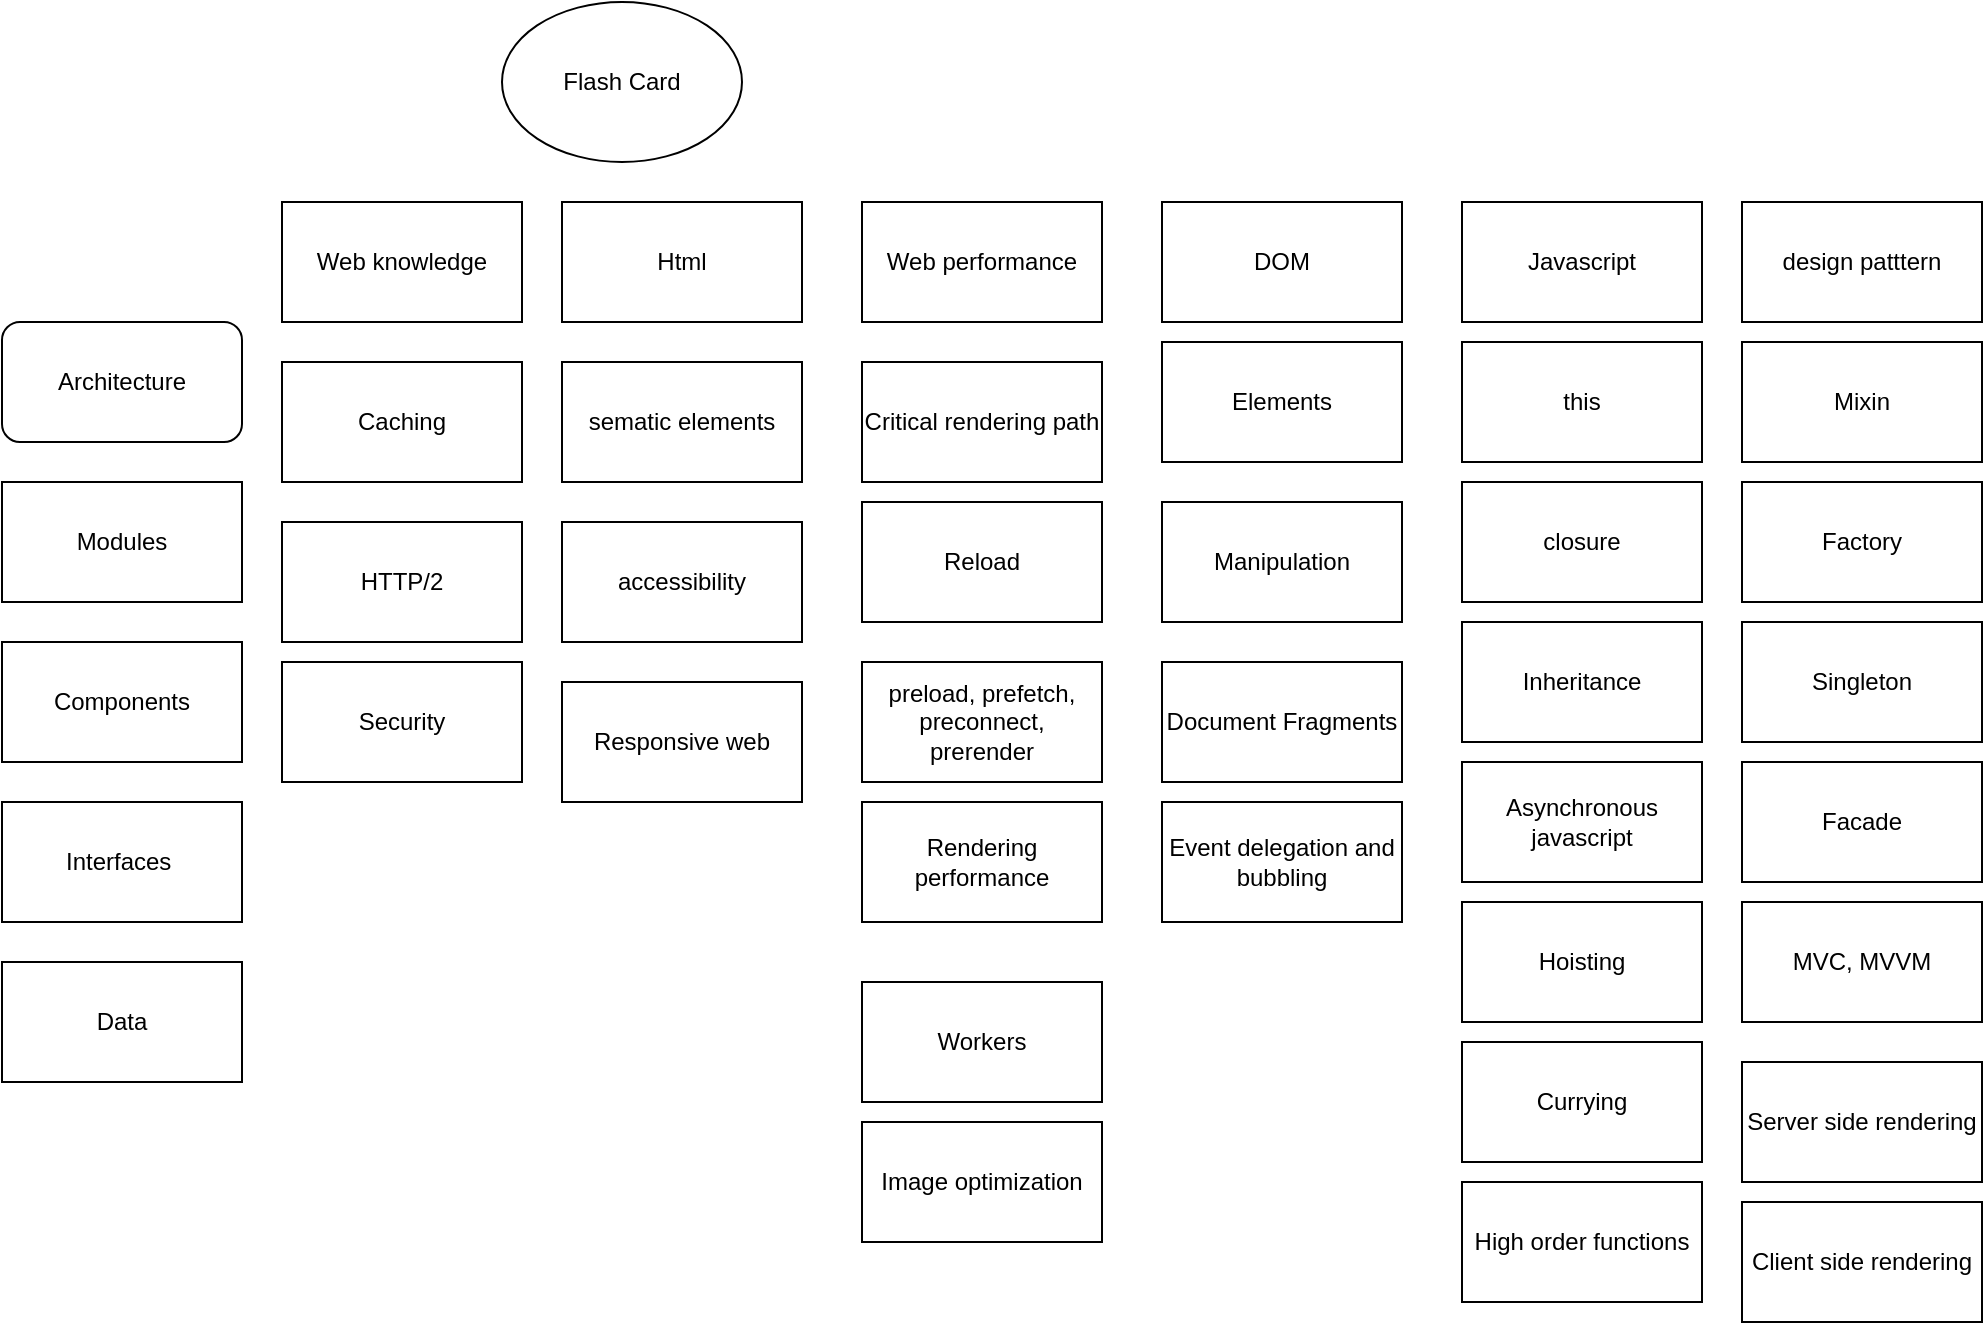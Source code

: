 <mxfile version="20.1.1" type="github" pages="4"><diagram id="uHCo8Z0QegDg84IDvxZu" name="Page-1"><mxGraphModel dx="1022" dy="436" grid="1" gridSize="10" guides="1" tooltips="1" connect="1" arrows="1" fold="1" page="1" pageScale="1" pageWidth="850" pageHeight="1100" math="0" shadow="0"><root><mxCell id="0"/><mxCell id="1" parent="0"/><mxCell id="g0i7R0DDGK2vdvZkk9AY-1" value="Flash Card" style="ellipse;whiteSpace=wrap;html=1;" parent="1" vertex="1"><mxGeometry x="290" y="80" width="120" height="80" as="geometry"/></mxCell><mxCell id="g0i7R0DDGK2vdvZkk9AY-2" value="Architecture" style="rounded=1;whiteSpace=wrap;html=1;" parent="1" vertex="1"><mxGeometry x="40" y="240" width="120" height="60" as="geometry"/></mxCell><mxCell id="g0i7R0DDGK2vdvZkk9AY-3" value="Modules" style="rounded=0;whiteSpace=wrap;html=1;" parent="1" vertex="1"><mxGeometry x="40" y="320" width="120" height="60" as="geometry"/></mxCell><mxCell id="g0i7R0DDGK2vdvZkk9AY-4" value="Interfaces&amp;nbsp;" style="rounded=0;whiteSpace=wrap;html=1;" parent="1" vertex="1"><mxGeometry x="40" y="480" width="120" height="60" as="geometry"/></mxCell><mxCell id="g0i7R0DDGK2vdvZkk9AY-5" value="Data" style="rounded=0;whiteSpace=wrap;html=1;" parent="1" vertex="1"><mxGeometry x="40" y="560" width="120" height="60" as="geometry"/></mxCell><mxCell id="g0i7R0DDGK2vdvZkk9AY-6" value="Components" style="rounded=0;whiteSpace=wrap;html=1;" parent="1" vertex="1"><mxGeometry x="40" y="400" width="120" height="60" as="geometry"/></mxCell><mxCell id="g0i7R0DDGK2vdvZkk9AY-7" value="Caching" style="rounded=0;whiteSpace=wrap;html=1;" parent="1" vertex="1"><mxGeometry x="180" y="260" width="120" height="60" as="geometry"/></mxCell><mxCell id="g0i7R0DDGK2vdvZkk9AY-8" value="HTTP/2" style="rounded=0;whiteSpace=wrap;html=1;" parent="1" vertex="1"><mxGeometry x="180" y="340" width="120" height="60" as="geometry"/></mxCell><mxCell id="g0i7R0DDGK2vdvZkk9AY-9" value="Security" style="rounded=0;whiteSpace=wrap;html=1;" parent="1" vertex="1"><mxGeometry x="180" y="410" width="120" height="60" as="geometry"/></mxCell><mxCell id="g0i7R0DDGK2vdvZkk9AY-10" value="Web knowledge" style="rounded=0;whiteSpace=wrap;html=1;" parent="1" vertex="1"><mxGeometry x="180" y="180" width="120" height="60" as="geometry"/></mxCell><mxCell id="g0i7R0DDGK2vdvZkk9AY-11" value="Web performance" style="rounded=0;whiteSpace=wrap;html=1;" parent="1" vertex="1"><mxGeometry x="470" y="180" width="120" height="60" as="geometry"/></mxCell><mxCell id="g0i7R0DDGK2vdvZkk9AY-12" value="Critical rendering path" style="rounded=0;whiteSpace=wrap;html=1;" parent="1" vertex="1"><mxGeometry x="470" y="260" width="120" height="60" as="geometry"/></mxCell><mxCell id="g0i7R0DDGK2vdvZkk9AY-13" value="Reload" style="rounded=0;whiteSpace=wrap;html=1;" parent="1" vertex="1"><mxGeometry x="470" y="330" width="120" height="60" as="geometry"/></mxCell><mxCell id="g0i7R0DDGK2vdvZkk9AY-14" value="preload, prefetch, preconnect, prerender" style="rounded=0;whiteSpace=wrap;html=1;" parent="1" vertex="1"><mxGeometry x="470" y="410" width="120" height="60" as="geometry"/></mxCell><mxCell id="g0i7R0DDGK2vdvZkk9AY-15" value="Rendering performance" style="rounded=0;whiteSpace=wrap;html=1;" parent="1" vertex="1"><mxGeometry x="470" y="480" width="120" height="60" as="geometry"/></mxCell><mxCell id="g0i7R0DDGK2vdvZkk9AY-16" value="Workers" style="rounded=0;whiteSpace=wrap;html=1;" parent="1" vertex="1"><mxGeometry x="470" y="570" width="120" height="60" as="geometry"/></mxCell><mxCell id="g0i7R0DDGK2vdvZkk9AY-17" value="Image optimization" style="rounded=0;whiteSpace=wrap;html=1;" parent="1" vertex="1"><mxGeometry x="470" y="640" width="120" height="60" as="geometry"/></mxCell><mxCell id="g0i7R0DDGK2vdvZkk9AY-18" value="DOM" style="rounded=0;whiteSpace=wrap;html=1;" parent="1" vertex="1"><mxGeometry x="620" y="180" width="120" height="60" as="geometry"/></mxCell><mxCell id="g0i7R0DDGK2vdvZkk9AY-19" value="Elements" style="rounded=0;whiteSpace=wrap;html=1;" parent="1" vertex="1"><mxGeometry x="620" y="250" width="120" height="60" as="geometry"/></mxCell><mxCell id="g0i7R0DDGK2vdvZkk9AY-20" value="Manipulation" style="rounded=0;whiteSpace=wrap;html=1;" parent="1" vertex="1"><mxGeometry x="620" y="330" width="120" height="60" as="geometry"/></mxCell><mxCell id="g0i7R0DDGK2vdvZkk9AY-22" value="Document Fragments" style="rounded=0;whiteSpace=wrap;html=1;" parent="1" vertex="1"><mxGeometry x="620" y="410" width="120" height="60" as="geometry"/></mxCell><mxCell id="g0i7R0DDGK2vdvZkk9AY-23" value="Event delegation and bubbling" style="rounded=0;whiteSpace=wrap;html=1;" parent="1" vertex="1"><mxGeometry x="620" y="480" width="120" height="60" as="geometry"/></mxCell><mxCell id="g0i7R0DDGK2vdvZkk9AY-24" value="Html" style="rounded=0;whiteSpace=wrap;html=1;" parent="1" vertex="1"><mxGeometry x="320" y="180" width="120" height="60" as="geometry"/></mxCell><mxCell id="g0i7R0DDGK2vdvZkk9AY-25" value="sematic elements" style="rounded=0;whiteSpace=wrap;html=1;" parent="1" vertex="1"><mxGeometry x="320" y="260" width="120" height="60" as="geometry"/></mxCell><mxCell id="g0i7R0DDGK2vdvZkk9AY-26" value="accessibility" style="rounded=0;whiteSpace=wrap;html=1;" parent="1" vertex="1"><mxGeometry x="320" y="340" width="120" height="60" as="geometry"/></mxCell><mxCell id="g0i7R0DDGK2vdvZkk9AY-27" value="Responsive web" style="rounded=0;whiteSpace=wrap;html=1;" parent="1" vertex="1"><mxGeometry x="320" y="420" width="120" height="60" as="geometry"/></mxCell><mxCell id="g0i7R0DDGK2vdvZkk9AY-28" value="Javascript" style="rounded=0;whiteSpace=wrap;html=1;" parent="1" vertex="1"><mxGeometry x="770" y="180" width="120" height="60" as="geometry"/></mxCell><mxCell id="g0i7R0DDGK2vdvZkk9AY-29" value="design patttern" style="rounded=0;whiteSpace=wrap;html=1;" parent="1" vertex="1"><mxGeometry x="910" y="180" width="120" height="60" as="geometry"/></mxCell><mxCell id="g0i7R0DDGK2vdvZkk9AY-30" value="this" style="rounded=0;whiteSpace=wrap;html=1;" parent="1" vertex="1"><mxGeometry x="770" y="250" width="120" height="60" as="geometry"/></mxCell><mxCell id="g0i7R0DDGK2vdvZkk9AY-31" value="Inheritance" style="rounded=0;whiteSpace=wrap;html=1;" parent="1" vertex="1"><mxGeometry x="770" y="390" width="120" height="60" as="geometry"/></mxCell><mxCell id="g0i7R0DDGK2vdvZkk9AY-32" value="closure" style="rounded=0;whiteSpace=wrap;html=1;" parent="1" vertex="1"><mxGeometry x="770" y="320" width="120" height="60" as="geometry"/></mxCell><mxCell id="g0i7R0DDGK2vdvZkk9AY-33" value="Asynchronous javascript" style="rounded=0;whiteSpace=wrap;html=1;" parent="1" vertex="1"><mxGeometry x="770" y="460" width="120" height="60" as="geometry"/></mxCell><mxCell id="g0i7R0DDGK2vdvZkk9AY-34" value="Hoisting" style="rounded=0;whiteSpace=wrap;html=1;" parent="1" vertex="1"><mxGeometry x="770" y="530" width="120" height="60" as="geometry"/></mxCell><mxCell id="g0i7R0DDGK2vdvZkk9AY-35" value="Currying" style="rounded=0;whiteSpace=wrap;html=1;" parent="1" vertex="1"><mxGeometry x="770" y="600" width="120" height="60" as="geometry"/></mxCell><mxCell id="g0i7R0DDGK2vdvZkk9AY-36" value="High order functions" style="rounded=0;whiteSpace=wrap;html=1;" parent="1" vertex="1"><mxGeometry x="770" y="670" width="120" height="60" as="geometry"/></mxCell><mxCell id="g0i7R0DDGK2vdvZkk9AY-37" value="Mixin" style="rounded=0;whiteSpace=wrap;html=1;" parent="1" vertex="1"><mxGeometry x="910" y="250" width="120" height="60" as="geometry"/></mxCell><mxCell id="g0i7R0DDGK2vdvZkk9AY-38" value="Factory" style="rounded=0;whiteSpace=wrap;html=1;" parent="1" vertex="1"><mxGeometry x="910" y="320" width="120" height="60" as="geometry"/></mxCell><mxCell id="g0i7R0DDGK2vdvZkk9AY-39" value="Singleton" style="rounded=0;whiteSpace=wrap;html=1;" parent="1" vertex="1"><mxGeometry x="910" y="390" width="120" height="60" as="geometry"/></mxCell><mxCell id="g0i7R0DDGK2vdvZkk9AY-40" value="Facade" style="rounded=0;whiteSpace=wrap;html=1;" parent="1" vertex="1"><mxGeometry x="910" y="460" width="120" height="60" as="geometry"/></mxCell><mxCell id="g0i7R0DDGK2vdvZkk9AY-41" value="MVC, MVVM" style="rounded=0;whiteSpace=wrap;html=1;" parent="1" vertex="1"><mxGeometry x="910" y="530" width="120" height="60" as="geometry"/></mxCell><mxCell id="g0i7R0DDGK2vdvZkk9AY-42" value="Server side rendering" style="rounded=0;whiteSpace=wrap;html=1;" parent="1" vertex="1"><mxGeometry x="910" y="610" width="120" height="60" as="geometry"/></mxCell><mxCell id="g0i7R0DDGK2vdvZkk9AY-43" value="Client side rendering" style="rounded=0;whiteSpace=wrap;html=1;" parent="1" vertex="1"><mxGeometry x="910" y="680" width="120" height="60" as="geometry"/></mxCell></root></mxGraphModel></diagram><diagram id="eT4QBwQDJZp0uRF7redy" name="Page-2"><mxGraphModel dx="5107" dy="3653" grid="1" gridSize="10" guides="1" tooltips="1" connect="1" arrows="1" fold="1" page="1" pageScale="1" pageWidth="850" pageHeight="1100" math="0" shadow="0"><root><mxCell id="0"/><mxCell id="1" parent="0"/><mxCell id="h5jehV_5mSeNBWnH3vSM-1" value="" style="edgeStyle=orthogonalEdgeStyle;rounded=0;orthogonalLoop=1;jettySize=auto;html=1;" parent="1" source="h5jehV_5mSeNBWnH3vSM-7" target="h5jehV_5mSeNBWnH3vSM-30" edge="1"><mxGeometry relative="1" as="geometry"/></mxCell><mxCell id="h5jehV_5mSeNBWnH3vSM-2" value="" style="edgeStyle=orthogonalEdgeStyle;rounded=0;orthogonalLoop=1;jettySize=auto;html=1;" parent="1" source="h5jehV_5mSeNBWnH3vSM-7" target="h5jehV_5mSeNBWnH3vSM-27" edge="1"><mxGeometry relative="1" as="geometry"/></mxCell><mxCell id="h5jehV_5mSeNBWnH3vSM-3" value="" style="edgeStyle=orthogonalEdgeStyle;rounded=0;orthogonalLoop=1;jettySize=auto;html=1;" parent="1" source="h5jehV_5mSeNBWnH3vSM-7" target="h5jehV_5mSeNBWnH3vSM-26" edge="1"><mxGeometry relative="1" as="geometry"/></mxCell><mxCell id="h5jehV_5mSeNBWnH3vSM-4" style="edgeStyle=orthogonalEdgeStyle;rounded=0;orthogonalLoop=1;jettySize=auto;html=1;entryX=0;entryY=0.25;entryDx=0;entryDy=0;" parent="1" source="h5jehV_5mSeNBWnH3vSM-7" target="h5jehV_5mSeNBWnH3vSM-28" edge="1"><mxGeometry relative="1" as="geometry"/></mxCell><mxCell id="h5jehV_5mSeNBWnH3vSM-5" style="edgeStyle=orthogonalEdgeStyle;rounded=0;orthogonalLoop=1;jettySize=auto;html=1;entryX=0.75;entryY=1;entryDx=0;entryDy=0;" parent="1" source="h5jehV_5mSeNBWnH3vSM-7" target="h5jehV_5mSeNBWnH3vSM-25" edge="1"><mxGeometry relative="1" as="geometry"/></mxCell><mxCell id="h5jehV_5mSeNBWnH3vSM-6" style="edgeStyle=orthogonalEdgeStyle;rounded=0;orthogonalLoop=1;jettySize=auto;html=1;entryX=1;entryY=0.25;entryDx=0;entryDy=0;" parent="1" source="h5jehV_5mSeNBWnH3vSM-7" target="h5jehV_5mSeNBWnH3vSM-29" edge="1"><mxGeometry relative="1" as="geometry"/></mxCell><mxCell id="h5jehV_5mSeNBWnH3vSM-7" value="FE JavaScript panel" style="whiteSpace=wrap;html=1;aspect=fixed;fillColor=#f8cecc;strokeColor=#b85450;" parent="1" vertex="1"><mxGeometry x="-540" y="142.67" width="80" height="80" as="geometry"/></mxCell><mxCell id="h5jehV_5mSeNBWnH3vSM-8" value="Js Async, callback, callback hell, event loop, event queue, promises, async/await, &lt;b&gt;fetch&lt;/b&gt;, generators - Ajax, JSON" style="whiteSpace=wrap;html=1;aspect=fixed;" parent="1" vertex="1"><mxGeometry x="-200" y="112.67" width="130" height="130" as="geometry"/></mxCell><mxCell id="h5jehV_5mSeNBWnH3vSM-9" value="REST APIS - Get , post, head, HTTPS, AJAX, jQuery methods, XMLHttpRequest, Axios" style="whiteSpace=wrap;html=1;aspect=fixed;fillColor=#fff2cc;strokeColor=#d6b656;" parent="1" vertex="1"><mxGeometry x="-30" y="112.67" width="130" height="130" as="geometry"/></mxCell><mxCell id="h5jehV_5mSeNBWnH3vSM-10" value="API security, gateways , Injection flaws, Broken authentication, cross-site scripting, Insecure direct object reference, security mis configuration, senstive data exposure, cross site request forgery, unvalidated redirects/ forwards" style="whiteSpace=wrap;html=1;aspect=fixed;" parent="1" vertex="1"><mxGeometry x="-50" y="-77.33" width="170" height="170" as="geometry"/></mxCell><mxCell id="h5jehV_5mSeNBWnH3vSM-11" value="Api Performance: Cache requests, Prevent Abuse(Distrubuted Denial Of Service attack), Use patch instead Put, limit payloads, faster network" style="whiteSpace=wrap;html=1;aspect=fixed;" parent="1" vertex="1"><mxGeometry x="-30" y="272.67" width="160" height="160" as="geometry"/></mxCell><mxCell id="h5jehV_5mSeNBWnH3vSM-12" value="Tools&lt;br&gt;Rest API&lt;br&gt;api perfomance monitoring tools, &lt;b&gt;lighthouse&lt;/b&gt;&amp;nbsp;" style="whiteSpace=wrap;html=1;aspect=fixed;" parent="1" vertex="1"><mxGeometry x="120" y="122.67" width="110" height="110" as="geometry"/></mxCell><mxCell id="h5jehV_5mSeNBWnH3vSM-13" value="" style="shape=flexArrow;endArrow=classic;html=1;rounded=0;exitX=1.061;exitY=0.37;exitDx=0;exitDy=0;exitPerimeter=0;" parent="1" source="h5jehV_5mSeNBWnH3vSM-12" edge="1"><mxGeometry width="50" height="50" relative="1" as="geometry"><mxPoint x="230" y="182.67" as="sourcePoint"/><mxPoint x="330" y="162.67" as="targetPoint"/><Array as="points"><mxPoint x="260" y="162.67"/></Array></mxGeometry></mxCell><mxCell id="h5jehV_5mSeNBWnH3vSM-15" value="" style="shape=flexArrow;endArrow=classic;html=1;rounded=0;" parent="1" edge="1"><mxGeometry width="50" height="50" relative="1" as="geometry"><mxPoint x="-410" y="177.67" as="sourcePoint"/><mxPoint x="-350" y="177.67" as="targetPoint"/><Array as="points"><mxPoint x="-410" y="177.67"/></Array></mxGeometry></mxCell><mxCell id="h5jehV_5mSeNBWnH3vSM-16" value="Service/Network layer" style="rounded=0;whiteSpace=wrap;html=1;fillColor=#ffe6cc;strokeColor=#d79b00;" parent="1" vertex="1"><mxGeometry x="150" y="402.67" width="120" height="30" as="geometry"/></mxCell><mxCell id="h5jehV_5mSeNBWnH3vSM-17" value="" style="endArrow=none;dashed=1;html=1;dashPattern=1 3;strokeWidth=2;rounded=0;" parent="1" edge="1"><mxGeometry width="50" height="50" relative="1" as="geometry"><mxPoint x="-210" y="-97.33" as="sourcePoint"/><mxPoint x="290" y="-97.33" as="targetPoint"/></mxGeometry></mxCell><mxCell id="h5jehV_5mSeNBWnH3vSM-18" value="" style="endArrow=none;dashed=1;html=1;rounded=0;startArrow=none;" parent="1" edge="1"><mxGeometry width="50" height="50" relative="1" as="geometry"><mxPoint x="-210" y="285.17" as="sourcePoint"/><mxPoint x="-210" y="-97.33" as="targetPoint"/></mxGeometry></mxCell><mxCell id="h5jehV_5mSeNBWnH3vSM-19" value="" style="endArrow=none;dashed=1;html=1;rounded=0;" parent="1" edge="1"><mxGeometry width="50" height="50" relative="1" as="geometry"><mxPoint x="-210" y="442.67" as="sourcePoint"/><mxPoint x="300" y="442.67" as="targetPoint"/></mxGeometry></mxCell><mxCell id="h5jehV_5mSeNBWnH3vSM-20" value="" style="endArrow=none;dashed=1;html=1;rounded=0;" parent="1" edge="1"><mxGeometry width="50" height="50" relative="1" as="geometry"><mxPoint x="290" y="442.67" as="sourcePoint"/><mxPoint x="290" y="-99.997" as="targetPoint"/></mxGeometry></mxCell><mxCell id="h5jehV_5mSeNBWnH3vSM-21" value="Data Structure&lt;br&gt;Design pattern&lt;br&gt;LLD&lt;br&gt;HLD&lt;br&gt;Class diagram&lt;br&gt;UML diagrams&lt;br&gt;Sequence diagrams" style="whiteSpace=wrap;html=1;aspect=fixed;" parent="1" vertex="1"><mxGeometry x="170" y="-1177.86" width="130" height="130" as="geometry"/></mxCell><mxCell id="h5jehV_5mSeNBWnH3vSM-22" value="Web workers api, Web History api, Web geolocation api" style="whiteSpace=wrap;html=1;aspect=fixed;" parent="1" vertex="1"><mxGeometry x="-180" y="-17.33" width="110" height="110" as="geometry"/></mxCell><mxCell id="h5jehV_5mSeNBWnH3vSM-23" value="Web storage api - local storage, session storage, cache" style="whiteSpace=wrap;html=1;aspect=fixed;" parent="1" vertex="1"><mxGeometry x="-187.5" y="272.67" width="105" height="105" as="geometry"/></mxCell><mxCell id="h5jehV_5mSeNBWnH3vSM-24" value="Progressive web apps&lt;br&gt;Service workers, manifest, working offline, notification push apis, installable, client based storage, indexed DB, localstorage - to improve PWA's offline" style="whiteSpace=wrap;html=1;aspect=fixed;fillColor=#fff2cc;strokeColor=#d6b656;" parent="1" vertex="1"><mxGeometry x="135" y="-67.33" width="150" height="150" as="geometry"/></mxCell><mxCell id="h5jehV_5mSeNBWnH3vSM-25" value="&lt;div style=&quot;&quot;&gt;&lt;span style=&quot;background-color: initial;&quot;&gt;JS specify&lt;/span&gt;&lt;/div&gt;&lt;div style=&quot;&quot;&gt;&lt;span style=&quot;background-color: initial;&quot;&gt;Closure, Call, bind, apply, currying, partial functions, higher order functions, scope, Hoisting(var, let &amp;amp; const)&lt;/span&gt;&lt;/div&gt;" style="whiteSpace=wrap;html=1;aspect=fixed;align=left;" parent="1" vertex="1"><mxGeometry x="-630" y="-17.33" width="120" height="120" as="geometry"/></mxCell><mxCell id="h5jehV_5mSeNBWnH3vSM-26" value="JS objects/ Data structure&lt;br&gt;&lt;br&gt;Constructors, prototypes, inheritance, set, Map, iterables, Arrays, strings" style="whiteSpace=wrap;html=1;aspect=fixed;align=left;" parent="1" vertex="1"><mxGeometry x="-470" y="-12.33" width="115" height="115" as="geometry"/></mxCell><mxCell id="h5jehV_5mSeNBWnH3vSM-27" value="JS versions -ES5, ES6, ES7, ES8" style="whiteSpace=wrap;html=1;aspect=fixed;" parent="1" vertex="1"><mxGeometry x="-650" y="142.67" width="80" height="80" as="geometry"/></mxCell><mxCell id="h5jehV_5mSeNBWnH3vSM-28" value="Datatypes -Number, string, boolean" style="whiteSpace=wrap;html=1;aspect=fixed;" parent="1" vertex="1"><mxGeometry x="-430" y="217.67" width="80" height="80" as="geometry"/></mxCell><mxCell id="h5jehV_5mSeNBWnH3vSM-29" value="Date, Regex" style="whiteSpace=wrap;html=1;aspect=fixed;" parent="1" vertex="1"><mxGeometry x="-640" y="257.67" width="80" height="80" as="geometry"/></mxCell><mxCell id="h5jehV_5mSeNBWnH3vSM-30" value="TypeScript" style="whiteSpace=wrap;html=1;aspect=fixed;" parent="1" vertex="1"><mxGeometry x="-540" y="297.67" width="80" height="80" as="geometry"/></mxCell><mxCell id="h5jehV_5mSeNBWnH3vSM-31" value="HTML" style="whiteSpace=wrap;html=1;aspect=fixed;fillColor=#f8cecc;strokeColor=#b85450;" parent="1" vertex="1"><mxGeometry x="-940" y="162.67" width="80" height="80" as="geometry"/></mxCell><mxCell id="zHYv6Rm7GbjksKsVqGIr-2" value="" style="endArrow=none;dashed=1;html=1;rounded=0;" parent="1" edge="1"><mxGeometry width="50" height="50" relative="1" as="geometry"><mxPoint x="-210" y="444.003" as="sourcePoint"/><mxPoint x="-210" y="365.17" as="targetPoint"/></mxGeometry></mxCell><mxCell id="zHYv6Rm7GbjksKsVqGIr-3" value="JavaScript&lt;br&gt;TypeScript" style="whiteSpace=wrap;html=1;aspect=fixed;" parent="1" vertex="1"><mxGeometry x="330" y="-1177.86" width="135" height="135" as="geometry"/></mxCell><mxCell id="zHYv6Rm7GbjksKsVqGIr-4" style="edgeStyle=orthogonalEdgeStyle;rounded=0;orthogonalLoop=1;jettySize=auto;html=1;exitX=0.5;exitY=1;exitDx=0;exitDy=0;" parent="1" source="zHYv6Rm7GbjksKsVqGIr-3" target="zHYv6Rm7GbjksKsVqGIr-3" edge="1"><mxGeometry relative="1" as="geometry"/></mxCell><mxCell id="zHYv6Rm7GbjksKsVqGIr-9" value="React" style="whiteSpace=wrap;html=1;aspect=fixed;fillColor=#f8cecc;strokeColor=#b85450;" parent="1" vertex="1"><mxGeometry x="-570" y="662.67" width="80" height="80" as="geometry"/></mxCell><mxCell id="zHYv6Rm7GbjksKsVqGIr-10" value="JSX&lt;br&gt;JSX prevents &lt;b&gt;injection attacks&lt;/b&gt;" style="whiteSpace=wrap;html=1;aspect=fixed;" parent="1" vertex="1"><mxGeometry x="-570" y="502.67" width="80" height="80" as="geometry"/></mxCell><mxCell id="zHYv6Rm7GbjksKsVqGIr-11" value="Node Js" style="whiteSpace=wrap;html=1;aspect=fixed;fillColor=#f8cecc;strokeColor=#b85450;" parent="1" vertex="1"><mxGeometry x="840" y="-980" width="80" height="80" as="geometry"/></mxCell><mxCell id="zHYv6Rm7GbjksKsVqGIr-12" value="Java" style="whiteSpace=wrap;html=1;aspect=fixed;fillColor=#f8cecc;strokeColor=#b85450;" parent="1" vertex="1"><mxGeometry x="950" y="-980" width="80" height="80" as="geometry"/></mxCell><mxCell id="zHYv6Rm7GbjksKsVqGIr-14" value="Architecture&lt;br&gt;MVC&lt;br&gt;MVVM&lt;br&gt;MicrofrontEnd" style="whiteSpace=wrap;html=1;aspect=fixed;fillColor=#f8cecc;strokeColor=#b85450;" parent="1" vertex="1"><mxGeometry x="700" y="-980" width="80" height="80" as="geometry"/></mxCell><mxCell id="zHYv6Rm7GbjksKsVqGIr-15" value="Architecture&lt;br&gt;MicroServiecs" style="whiteSpace=wrap;html=1;aspect=fixed;fillColor=#f8cecc;strokeColor=#b85450;" parent="1" vertex="1"><mxGeometry x="1070" y="-1120" width="80" height="80" as="geometry"/></mxCell><mxCell id="ybLMoFee6-ZMbaq6WARY-26" style="edgeStyle=orthogonalEdgeStyle;rounded=0;orthogonalLoop=1;jettySize=auto;html=1;exitX=1;exitY=0.5;exitDx=0;exitDy=0;entryX=0;entryY=0.5;entryDx=0;entryDy=0;" parent="1" source="zHYv6Rm7GbjksKsVqGIr-16" target="ybLMoFee6-ZMbaq6WARY-14" edge="1"><mxGeometry relative="1" as="geometry"/></mxCell><mxCell id="ybLMoFee6-ZMbaq6WARY-27" style="edgeStyle=orthogonalEdgeStyle;rounded=0;orthogonalLoop=1;jettySize=auto;html=1;exitX=0.5;exitY=1;exitDx=0;exitDy=0;" parent="1" source="zHYv6Rm7GbjksKsVqGIr-16" target="ybLMoFee6-ZMbaq6WARY-15" edge="1"><mxGeometry relative="1" as="geometry"/></mxCell><mxCell id="zHYv6Rm7GbjksKsVqGIr-16" value="Database" style="whiteSpace=wrap;html=1;aspect=fixed;fillColor=#f8cecc;strokeColor=#b85450;" parent="1" vertex="1"><mxGeometry x="1490" y="130" width="80" height="80" as="geometry"/></mxCell><mxCell id="zHYv6Rm7GbjksKsVqGIr-18" value="CSS" style="whiteSpace=wrap;html=1;aspect=fixed;fillColor=#f8cecc;strokeColor=#b85450;" parent="1" vertex="1"><mxGeometry x="-1160" y="162.67" width="80" height="80" as="geometry"/></mxCell><mxCell id="zHYv6Rm7GbjksKsVqGIr-19" value="Babel" style="whiteSpace=wrap;html=1;aspect=fixed;" parent="1" vertex="1"><mxGeometry x="-970" y="-1150" width="80" height="80" as="geometry"/></mxCell><mxCell id="zHYv6Rm7GbjksKsVqGIr-20" value="Bundling Webpack" style="whiteSpace=wrap;html=1;aspect=fixed;" parent="1" vertex="1"><mxGeometry x="-1020" y="-960" width="80" height="80" as="geometry"/></mxCell><mxCell id="zHYv6Rm7GbjksKsVqGIr-21" value="Craco" style="whiteSpace=wrap;html=1;aspect=fixed;" parent="1" vertex="1"><mxGeometry x="-860" y="-1140" width="80" height="80" as="geometry"/></mxCell><mxCell id="zHYv6Rm7GbjksKsVqGIr-23" value="React elements(small building blocks)" style="whiteSpace=wrap;html=1;aspect=fixed;" parent="1" vertex="1"><mxGeometry x="-470" y="502.67" width="80" height="80" as="geometry"/></mxCell><mxCell id="zHYv6Rm7GbjksKsVqGIr-24" value="Components&lt;br&gt;- Functional &amp;amp; Class&lt;br&gt;-Stateless / stateful&lt;br&gt;(conditional rendering" style="whiteSpace=wrap;html=1;aspect=fixed;" parent="1" vertex="1"><mxGeometry x="-475" y="597.67" width="90" height="90" as="geometry"/></mxCell><mxCell id="zHYv6Rm7GbjksKsVqGIr-25" value="Props&lt;br&gt;Render props" style="whiteSpace=wrap;html=1;aspect=fixed;" parent="1" vertex="1"><mxGeometry x="-470" y="692.67" width="80" height="80" as="geometry"/></mxCell><mxCell id="zHYv6Rm7GbjksKsVqGIr-26" value="State&lt;br&gt;Lifting up state" style="whiteSpace=wrap;html=1;aspect=fixed;" parent="1" vertex="1"><mxGeometry x="-470" y="782.67" width="80" height="80" as="geometry"/></mxCell><mxCell id="zHYv6Rm7GbjksKsVqGIr-27" value="LifeCycle&lt;br&gt;Mounting&lt;br&gt;Updating&lt;br&gt;UnMounting" style="whiteSpace=wrap;html=1;aspect=fixed;" parent="1" vertex="1"><mxGeometry x="-570" y="782.67" width="80" height="80" as="geometry"/></mxCell><mxCell id="zHYv6Rm7GbjksKsVqGIr-28" value="Events" style="whiteSpace=wrap;html=1;aspect=fixed;" parent="1" vertex="1"><mxGeometry x="-660" y="782.67" width="80" height="80" as="geometry"/></mxCell><mxCell id="zHYv6Rm7GbjksKsVqGIr-29" value="Lists and key&lt;br&gt;rendering multiple components" style="whiteSpace=wrap;html=1;aspect=fixed;" parent="1" vertex="1"><mxGeometry x="-660" y="682.67" width="80" height="80" as="geometry"/></mxCell><mxCell id="zHYv6Rm7GbjksKsVqGIr-30" value="Forms&lt;br&gt;- Controlled &amp;amp; un controlled components" style="whiteSpace=wrap;html=1;aspect=fixed;" parent="1" vertex="1"><mxGeometry x="-660" y="592.67" width="80" height="80" as="geometry"/></mxCell><mxCell id="zHYv6Rm7GbjksKsVqGIr-31" value="Composition vs inheritance" style="whiteSpace=wrap;html=1;aspect=fixed;" parent="1" vertex="1"><mxGeometry x="-660" y="502.67" width="80" height="80" as="geometry"/></mxCell><mxCell id="zHYv6Rm7GbjksKsVqGIr-33" value="Accessibilty" style="whiteSpace=wrap;html=1;aspect=fixed;" parent="1" vertex="1"><mxGeometry x="-960" y="-1050" width="80" height="80" as="geometry"/></mxCell><mxCell id="zHYv6Rm7GbjksKsVqGIr-34" value="Code splitting" style="whiteSpace=wrap;html=1;aspect=fixed;" parent="1" vertex="1"><mxGeometry x="-930" y="-950" width="100" height="100" as="geometry"/></mxCell><mxCell id="zHYv6Rm7GbjksKsVqGIr-35" value="Context" style="whiteSpace=wrap;html=1;aspect=fixed;" parent="1" vertex="1"><mxGeometry x="-360" y="502.67" width="80" height="80" as="geometry"/></mxCell><mxCell id="zHYv6Rm7GbjksKsVqGIr-37" value="Error boundaries" style="whiteSpace=wrap;html=1;aspect=fixed;" parent="1" vertex="1"><mxGeometry x="-360" y="602.67" width="80" height="80" as="geometry"/></mxCell><mxCell id="zHYv6Rm7GbjksKsVqGIr-38" value="Forwarding refs&lt;br&gt;Fragemnts&lt;br&gt;Higher order components" style="whiteSpace=wrap;html=1;aspect=fixed;" parent="1" vertex="1"><mxGeometry x="-360" y="702.67" width="80" height="80" as="geometry"/></mxCell><mxCell id="zHYv6Rm7GbjksKsVqGIr-39" value="Integrating with other libraries" style="whiteSpace=wrap;html=1;aspect=fixed;" parent="1" vertex="1"><mxGeometry x="-360" y="802.67" width="80" height="80" as="geometry"/></mxCell><mxCell id="zHYv6Rm7GbjksKsVqGIr-40" value="Portals" style="whiteSpace=wrap;html=1;aspect=fixed;" parent="1" vertex="1"><mxGeometry x="-465" y="902.67" width="80" height="80" as="geometry"/></mxCell><mxCell id="zHYv6Rm7GbjksKsVqGIr-42" value="Profilers" style="whiteSpace=wrap;html=1;aspect=fixed;" parent="1" vertex="1"><mxGeometry x="-570" y="902.67" width="80" height="80" as="geometry"/></mxCell><mxCell id="zHYv6Rm7GbjksKsVqGIr-43" value="Optimizing performance" style="whiteSpace=wrap;html=1;aspect=fixed;" parent="1" vertex="1"><mxGeometry x="-360" y="892.67" width="90" height="90" as="geometry"/></mxCell><mxCell id="zHYv6Rm7GbjksKsVqGIr-45" value="React without ES6&lt;br&gt;-Autobinding&lt;br&gt;-Mixins" style="whiteSpace=wrap;html=1;aspect=fixed;" parent="1" vertex="1"><mxGeometry x="-680" y="902.67" width="80" height="80" as="geometry"/></mxCell><mxCell id="zHYv6Rm7GbjksKsVqGIr-46" value="Reconsilattion" style="whiteSpace=wrap;html=1;aspect=fixed;" parent="1" vertex="1"><mxGeometry x="-780" y="802.67" width="80" height="80" as="geometry"/></mxCell><mxCell id="zHYv6Rm7GbjksKsVqGIr-47" value="React without JSX&lt;br&gt;- no compilation in ur build env" style="whiteSpace=wrap;html=1;aspect=fixed;" parent="1" vertex="1"><mxGeometry x="-780" y="902.67" width="80" height="80" as="geometry"/></mxCell><mxCell id="zHYv6Rm7GbjksKsVqGIr-48" value="The refs and Dom" style="whiteSpace=wrap;html=1;aspect=fixed;" parent="1" vertex="1"><mxGeometry x="-780" y="702.67" width="80" height="80" as="geometry"/></mxCell><mxCell id="zHYv6Rm7GbjksKsVqGIr-49" value="Statjc type checking&lt;br&gt;-Flow&lt;br&gt;_ typeScript&lt;br&gt;-typechecking with propTypes" style="whiteSpace=wrap;html=1;aspect=fixed;" parent="1" vertex="1"><mxGeometry x="-810" y="572.67" width="120" height="120" as="geometry"/></mxCell><mxCell id="zHYv6Rm7GbjksKsVqGIr-50" value="Web&lt;br&gt;Components" style="whiteSpace=wrap;html=1;aspect=fixed;" parent="1" vertex="1"><mxGeometry x="-780" y="492.67" width="80" height="80" as="geometry"/></mxCell><mxCell id="zHYv6Rm7GbjksKsVqGIr-51" value="Hooks" style="whiteSpace=wrap;html=1;aspect=fixed;" parent="1" vertex="1"><mxGeometry x="-910" y="642.67" width="80" height="80" as="geometry"/></mxCell><mxCell id="zHYv6Rm7GbjksKsVqGIr-52" value="Testing" style="whiteSpace=wrap;html=1;aspect=fixed;" parent="1" vertex="1"><mxGeometry x="-910" y="752.67" width="80" height="80" as="geometry"/></mxCell><mxCell id="zHYv6Rm7GbjksKsVqGIr-55" value="Redux/&lt;br&gt;Saga/Service" style="whiteSpace=wrap;html=1;aspect=fixed;" parent="1" vertex="1"><mxGeometry x="-30" y="642.67" width="80" height="80" as="geometry"/></mxCell><mxCell id="ybLMoFee6-ZMbaq6WARY-1" value="&lt;br&gt;Web server&lt;br&gt;Apache(BE running)" style="whiteSpace=wrap;html=1;aspect=fixed;" parent="1" vertex="1"><mxGeometry x="790" y="131.34" width="80" height="80" as="geometry"/></mxCell><mxCell id="ybLMoFee6-ZMbaq6WARY-2" value="Webserver1" style="whiteSpace=wrap;html=1;aspect=fixed;" parent="1" vertex="1"><mxGeometry x="780" y="3.66" width="90" height="90" as="geometry"/></mxCell><mxCell id="ybLMoFee6-ZMbaq6WARY-3" value="Load balancer" style="whiteSpace=wrap;html=1;aspect=fixed;" parent="1" vertex="1"><mxGeometry x="532.5" y="131.34" width="80" height="80" as="geometry"/></mxCell><mxCell id="ybLMoFee6-ZMbaq6WARY-4" value="Webserver2" style="whiteSpace=wrap;html=1;aspect=fixed;" parent="1" vertex="1"><mxGeometry x="785" y="268.66" width="80" height="80" as="geometry"/></mxCell><mxCell id="ybLMoFee6-ZMbaq6WARY-6" value="" style="endArrow=none;dashed=1;html=1;dashPattern=1 3;strokeWidth=2;rounded=0;" parent="1" edge="1"><mxGeometry width="50" height="50" relative="1" as="geometry"><mxPoint x="875" y="253.66" as="sourcePoint"/><mxPoint x="875" y="113.66" as="targetPoint"/></mxGeometry></mxCell><mxCell id="ybLMoFee6-ZMbaq6WARY-8" value="" style="endArrow=none;dashed=1;html=1;rounded=0;" parent="1" edge="1"><mxGeometry width="50" height="50" relative="1" as="geometry"><mxPoint x="442.5" y="245" as="sourcePoint"/><mxPoint x="692.5" y="245" as="targetPoint"/></mxGeometry></mxCell><mxCell id="ybLMoFee6-ZMbaq6WARY-10" value="Software load balancer" style="text;html=1;align=center;verticalAlign=middle;resizable=0;points=[];autosize=1;strokeColor=none;fillColor=none;" parent="1" vertex="1"><mxGeometry x="437.5" y="220" width="150" height="30" as="geometry"/></mxCell><mxCell id="ybLMoFee6-ZMbaq6WARY-12" value="md5 encrytpting (login)" style="whiteSpace=wrap;html=1;aspect=fixed;" parent="1" vertex="1"><mxGeometry x="980" y="-300" width="80" height="80" as="geometry"/></mxCell><mxCell id="ybLMoFee6-ZMbaq6WARY-20" style="edgeStyle=orthogonalEdgeStyle;rounded=0;orthogonalLoop=1;jettySize=auto;html=1;exitX=1;exitY=0.5;exitDx=0;exitDy=0;entryX=0;entryY=0.5;entryDx=0;entryDy=0;" parent="1" source="ybLMoFee6-ZMbaq6WARY-14" target="ybLMoFee6-ZMbaq6WARY-16" edge="1"><mxGeometry relative="1" as="geometry"/></mxCell><mxCell id="EayaO9xkk8W6ojzFse3k-92" style="edgeStyle=orthogonalEdgeStyle;rounded=0;orthogonalLoop=1;jettySize=auto;html=1;exitX=0.5;exitY=1;exitDx=0;exitDy=0;entryX=0;entryY=0.75;entryDx=0;entryDy=0;fontFamily=Helvetica;fontSize=12;" parent="1" source="ybLMoFee6-ZMbaq6WARY-14" target="ybLMoFee6-ZMbaq6WARY-17" edge="1"><mxGeometry relative="1" as="geometry"/></mxCell><mxCell id="ybLMoFee6-ZMbaq6WARY-14" value="No sql" style="whiteSpace=wrap;html=1;aspect=fixed;" parent="1" vertex="1"><mxGeometry x="1620" y="5" width="80" height="80" as="geometry"/></mxCell><mxCell id="EayaO9xkk8W6ojzFse3k-15" style="edgeStyle=orthogonalEdgeStyle;rounded=0;orthogonalLoop=1;jettySize=auto;html=1;exitX=1;exitY=0.5;exitDx=0;exitDy=0;fontFamily=Helvetica;fontSize=12;" parent="1" source="ybLMoFee6-ZMbaq6WARY-15" edge="1"><mxGeometry relative="1" as="geometry"><mxPoint x="1800" y="200.0" as="targetPoint"/></mxGeometry></mxCell><mxCell id="EayaO9xkk8W6ojzFse3k-16" style="edgeStyle=orthogonalEdgeStyle;rounded=0;orthogonalLoop=1;jettySize=auto;html=1;exitX=1;exitY=0.75;exitDx=0;exitDy=0;entryX=0;entryY=0.5;entryDx=0;entryDy=0;fontFamily=Helvetica;fontSize=12;" parent="1" source="ybLMoFee6-ZMbaq6WARY-15" target="EayaO9xkk8W6ojzFse3k-14" edge="1"><mxGeometry relative="1" as="geometry"/></mxCell><mxCell id="ybLMoFee6-ZMbaq6WARY-15" value="Sql" style="whiteSpace=wrap;html=1;aspect=fixed;" parent="1" vertex="1"><mxGeometry x="1630" y="200" width="80" height="80" as="geometry"/></mxCell><mxCell id="ybLMoFee6-ZMbaq6WARY-16" value="Distributed" style="rounded=0;whiteSpace=wrap;html=1;" parent="1" vertex="1"><mxGeometry x="1800" y="-50" width="120" height="60" as="geometry"/></mxCell><mxCell id="ybLMoFee6-ZMbaq6WARY-17" value="Non Distributed" style="rounded=0;whiteSpace=wrap;html=1;" parent="1" vertex="1"><mxGeometry x="1810" y="70" width="120" height="60" as="geometry"/></mxCell><mxCell id="ybLMoFee6-ZMbaq6WARY-19" value="Data Sharding" style="whiteSpace=wrap;html=1;aspect=fixed;fillColor=#e1d5e7;strokeColor=#9673a6;" parent="1" vertex="1"><mxGeometry x="1970" y="-65" width="80" height="80" as="geometry"/></mxCell><mxCell id="ybLMoFee6-ZMbaq6WARY-31" value="Message queue" style="whiteSpace=wrap;html=1;aspect=fixed;" parent="1" vertex="1"><mxGeometry x="860" y="-300" width="80" height="80" as="geometry"/></mxCell><mxCell id="ybLMoFee6-ZMbaq6WARY-33" value="Message queue" style="whiteSpace=wrap;html=1;aspect=fixed;" parent="1" vertex="1"><mxGeometry x="532.5" y="16.34" width="80" height="80" as="geometry"/></mxCell><mxCell id="ybLMoFee6-ZMbaq6WARY-34" value="Worker thread" style="whiteSpace=wrap;html=1;aspect=fixed;" parent="1" vertex="1"><mxGeometry x="1042.5" y="1.33" width="80" height="80" as="geometry"/></mxCell><mxCell id="ybLMoFee6-ZMbaq6WARY-35" value="Worker thread" style="whiteSpace=wrap;html=1;aspect=fixed;" parent="1" vertex="1"><mxGeometry x="1042.5" y="133.66" width="80" height="80" as="geometry"/></mxCell><mxCell id="ybLMoFee6-ZMbaq6WARY-37" value="Worker thread" style="whiteSpace=wrap;html=1;aspect=fixed;" parent="1" vertex="1"><mxGeometry x="1042.5" y="261.33" width="80" height="80" as="geometry"/></mxCell><mxCell id="ecfCkQst6l9tR_qR0E26-1" value="POJOs" style="whiteSpace=wrap;html=1;aspect=fixed;" parent="1" vertex="1"><mxGeometry x="950" y="-1190" width="80" height="80" as="geometry"/></mxCell><mxCell id="ecfCkQst6l9tR_qR0E26-2" value="DTOs" style="whiteSpace=wrap;html=1;aspect=fixed;" parent="1" vertex="1"><mxGeometry x="950" y="-1100" width="80" height="80" as="geometry"/></mxCell><mxCell id="EayaO9xkk8W6ojzFse3k-1" value="mySql" style="whiteSpace=wrap;html=1;aspect=fixed;fontFamily=Helvetica;fontSize=12;" parent="1" vertex="1"><mxGeometry x="1660" y="300" width="80" height="80" as="geometry"/></mxCell><mxCell id="EayaO9xkk8W6ojzFse3k-2" value="Postgress&lt;br&gt;" style="whiteSpace=wrap;html=1;aspect=fixed;fontFamily=Helvetica;fontSize=12;" parent="1" vertex="1"><mxGeometry x="1660" y="395" width="80" height="80" as="geometry"/></mxCell><mxCell id="EayaO9xkk8W6ojzFse3k-45" style="edgeStyle=orthogonalEdgeStyle;rounded=0;orthogonalLoop=1;jettySize=auto;html=1;exitX=1;exitY=0.5;exitDx=0;exitDy=0;fontFamily=Helvetica;fontSize=12;" parent="1" source="EayaO9xkk8W6ojzFse3k-3" edge="1"><mxGeometry relative="1" as="geometry"><mxPoint x="2240" y="419.857" as="targetPoint"/></mxGeometry></mxCell><mxCell id="EayaO9xkk8W6ojzFse3k-3" value="db2" style="whiteSpace=wrap;html=1;aspect=fixed;fontFamily=Helvetica;fontSize=12;" parent="1" vertex="1"><mxGeometry x="1740" y="380" width="80" height="80" as="geometry"/></mxCell><mxCell id="EayaO9xkk8W6ojzFse3k-4" value="Mongo" style="whiteSpace=wrap;html=1;aspect=fixed;fontFamily=Helvetica;fontSize=12;" parent="1" vertex="1"><mxGeometry x="1620" y="-110" width="80" height="80" as="geometry"/></mxCell><mxCell id="EayaO9xkk8W6ojzFse3k-85" style="edgeStyle=orthogonalEdgeStyle;rounded=0;orthogonalLoop=1;jettySize=auto;html=1;exitX=1;exitY=0.5;exitDx=0;exitDy=0;entryX=0;entryY=0.5;entryDx=0;entryDy=0;fontFamily=Helvetica;fontSize=12;" parent="1" source="EayaO9xkk8W6ojzFse3k-5" target="EayaO9xkk8W6ojzFse3k-79" edge="1"><mxGeometry relative="1" as="geometry"/></mxCell><mxCell id="EayaO9xkk8W6ojzFse3k-5" value="Redis" style="whiteSpace=wrap;html=1;aspect=fixed;fontFamily=Helvetica;fontSize=12;" parent="1" vertex="1"><mxGeometry x="1815" y="-150" width="80" height="80" as="geometry"/></mxCell><mxCell id="EayaO9xkk8W6ojzFse3k-62" style="edgeStyle=orthogonalEdgeStyle;rounded=0;orthogonalLoop=1;jettySize=auto;html=1;exitX=0;exitY=0.5;exitDx=0;exitDy=0;entryX=1;entryY=0.5;entryDx=0;entryDy=0;fontFamily=Helvetica;fontSize=12;" parent="1" source="EayaO9xkk8W6ojzFse3k-6" target="EayaO9xkk8W6ojzFse3k-60" edge="1"><mxGeometry relative="1" as="geometry"/></mxCell><mxCell id="EayaO9xkk8W6ojzFse3k-99" style="edgeStyle=orthogonalEdgeStyle;rounded=0;orthogonalLoop=1;jettySize=auto;html=1;exitX=1;exitY=0.75;exitDx=0;exitDy=0;fontFamily=Helvetica;fontSize=12;" parent="1" source="EayaO9xkk8W6ojzFse3k-6" edge="1"><mxGeometry relative="1" as="geometry"><mxPoint x="2130" y="-390" as="targetPoint"/></mxGeometry></mxCell><mxCell id="EayaO9xkk8W6ojzFse3k-6" value="Elastic search" style="whiteSpace=wrap;html=1;aspect=fixed;fontFamily=Helvetica;fontSize=12;" parent="1" vertex="1"><mxGeometry x="1815" y="-450" width="80" height="80" as="geometry"/></mxCell><mxCell id="EayaO9xkk8W6ojzFse3k-7" value="DynamoDb" style="whiteSpace=wrap;html=1;aspect=fixed;fontFamily=Helvetica;fontSize=12;" parent="1" vertex="1"><mxGeometry x="1815" y="-260" width="80" height="80" as="geometry"/></mxCell><mxCell id="EayaO9xkk8W6ojzFse3k-8" value="Casandra&lt;span style=&quot;color: rgba(0, 0, 0, 0); font-family: monospace; font-size: 0px; text-align: start;&quot;&gt;%3CmxGraphModel%3E%3Croot%3E%3CmxCell%20id%3D%220%22%2F%3E%3CmxCell%20id%3D%221%22%20parent%3D%220%22%2F%3E%3CmxCell%20id%3D%222%22%20value%3D%22mySql%22%20style%3D%22whiteSpace%3Dwrap%3Bhtml%3D1%3Baspect%3Dfixed%3BfontFamily%3DHelvetica%3BfontSize%3D12%3B%22%20vertex%3D%221%22%20parent%3D%221%22%3E%3CmxGeometry%20x%3D%221830%22%20y%3D%22275%22%20width%3D%2280%22%20height%3D%2280%22%20as%3D%22geometry%22%2F%3E%3C%2FmxCell%3E%3C%2Froot%3E%3C%2FmxGraphModel%3E&lt;/span&gt;&lt;span style=&quot;color: rgba(0, 0, 0, 0); font-family: monospace; font-size: 0px; text-align: start;&quot;&gt;%3CmxGraphModel%3E%3Croot%3E%3CmxCell%20id%3D%220%22%2F%3E%3CmxCell%20id%3D%221%22%20parent%3D%220%22%2F%3E%3CmxCell%20id%3D%222%22%20value%3D%22mySql%22%20style%3D%22whiteSpace%3Dwrap%3Bhtml%3D1%3Baspect%3Dfixed%3BfontFamily%3DHelvetica%3BfontSize%3D12%3B%22%20vertex%3D%221%22%20parent%3D%221%22%3E%3CmxGeometry%20x%3D%221830%22%20y%3D%22275%22%20width%3D%2280%22%20height%3D%2280%22%20as%3D%22geometry%22%2F%3E%3C%2FmxCell%3E%3C%2Froot%3E%3C%2FmxGraphModel%3E&lt;/span&gt;" style="whiteSpace=wrap;html=1;aspect=fixed;fontFamily=Helvetica;fontSize=12;" parent="1" vertex="1"><mxGeometry x="1815" y="-360" width="80" height="80" as="geometry"/></mxCell><mxCell id="EayaO9xkk8W6ojzFse3k-9" value="Couch" style="whiteSpace=wrap;html=1;aspect=fixed;fontFamily=Helvetica;fontSize=12;" parent="1" vertex="1"><mxGeometry x="1620" y="-240" width="80" height="80" as="geometry"/></mxCell><mxCell id="EayaO9xkk8W6ojzFse3k-12" value="Api Query Language- Graphql" style="whiteSpace=wrap;html=1;aspect=fixed;fontFamily=Helvetica;fontSize=12;" parent="1" vertex="1"><mxGeometry x="1170" y="137.67" width="80" height="80" as="geometry"/></mxCell><mxCell id="EayaO9xkk8W6ojzFse3k-13" value="Distributed" style="rounded=0;whiteSpace=wrap;html=1;" parent="1" vertex="1"><mxGeometry x="1805" y="160" width="120" height="60" as="geometry"/></mxCell><mxCell id="EayaO9xkk8W6ojzFse3k-14" value="Non Distributed" style="rounded=0;whiteSpace=wrap;html=1;" parent="1" vertex="1"><mxGeometry x="1815" y="280" width="120" height="60" as="geometry"/></mxCell><mxCell id="EayaO9xkk8W6ojzFse3k-17" value="1. Clasiify DBs based on sql/nosql and distribute &amp;amp; distributed&lt;br&gt;2. Concepts of sistribite" style="whiteSpace=wrap;html=1;aspect=fixed;fontFamily=Helvetica;fontSize=12;" parent="1" vertex="1"><mxGeometry x="500" y="-1185.36" width="150" height="150" as="geometry"/></mxCell><mxCell id="EayaO9xkk8W6ojzFse3k-19" value="Data replication" style="whiteSpace=wrap;html=1;aspect=fixed;fontFamily=Helvetica;fontSize=12;" parent="1" vertex="1"><mxGeometry x="1970" y="-210" width="80" height="80" as="geometry"/></mxCell><mxCell id="EayaO9xkk8W6ojzFse3k-20" value="Data replication" style="whiteSpace=wrap;html=1;aspect=fixed;fontFamily=Helvetica;fontSize=12;" parent="1" vertex="1"><mxGeometry x="1970" y="70" width="80" height="80" as="geometry"/></mxCell><mxCell id="EayaO9xkk8W6ojzFse3k-23" value="Tables" style="swimlane;fontFamily=Helvetica;fontSize=12;" parent="1" vertex="1"><mxGeometry x="2240" y="290" width="200" height="200" as="geometry"/></mxCell><mxCell id="EayaO9xkk8W6ojzFse3k-25" value="Json" style="swimlane;fontStyle=0;childLayout=stackLayout;horizontal=1;startSize=30;horizontalStack=0;resizeParent=1;resizeParentMax=0;resizeLast=0;collapsible=1;marginBottom=0;fontFamily=Helvetica;fontSize=12;" parent="1" vertex="1"><mxGeometry x="2480" y="-440" width="140" height="90" as="geometry"/></mxCell><mxCell id="EayaO9xkk8W6ojzFse3k-26" value="Item 1" style="text;strokeColor=none;fillColor=none;align=left;verticalAlign=middle;spacingLeft=4;spacingRight=4;overflow=hidden;points=[[0,0.5],[1,0.5]];portConstraint=eastwest;rotatable=0;fontFamily=Helvetica;fontSize=12;" parent="EayaO9xkk8W6ojzFse3k-25" vertex="1"><mxGeometry y="30" width="140" height="30" as="geometry"/></mxCell><mxCell id="EayaO9xkk8W6ojzFse3k-27" value="Item 2" style="text;strokeColor=none;fillColor=none;align=left;verticalAlign=middle;spacingLeft=4;spacingRight=4;overflow=hidden;points=[[0,0.5],[1,0.5]];portConstraint=eastwest;rotatable=0;fontFamily=Helvetica;fontSize=12;" parent="EayaO9xkk8W6ojzFse3k-25" vertex="1"><mxGeometry y="60" width="140" height="30" as="geometry"/></mxCell><mxCell id="EayaO9xkk8W6ojzFse3k-29" value="Josn" style="swimlane;fontStyle=0;childLayout=stackLayout;horizontal=1;startSize=40;horizontalStack=0;resizeParent=1;resizeParentMax=0;resizeLast=0;collapsible=1;marginBottom=0;fontFamily=Helvetica;fontSize=12;" parent="1" vertex="1"><mxGeometry x="2470" y="-300" width="140" height="100" as="geometry"/></mxCell><mxCell id="EayaO9xkk8W6ojzFse3k-30" value="Item 1" style="text;strokeColor=none;fillColor=none;align=left;verticalAlign=middle;spacingLeft=4;spacingRight=4;overflow=hidden;points=[[0,0.5],[1,0.5]];portConstraint=eastwest;rotatable=0;fontFamily=Helvetica;fontSize=12;" parent="EayaO9xkk8W6ojzFse3k-29" vertex="1"><mxGeometry y="40" width="140" height="30" as="geometry"/></mxCell><mxCell id="EayaO9xkk8W6ojzFse3k-32" value="Item 3" style="text;strokeColor=none;fillColor=none;align=left;verticalAlign=middle;spacingLeft=4;spacingRight=4;overflow=hidden;points=[[0,0.5],[1,0.5]];portConstraint=eastwest;rotatable=0;fontFamily=Helvetica;fontSize=12;" parent="EayaO9xkk8W6ojzFse3k-29" vertex="1"><mxGeometry y="70" width="140" height="30" as="geometry"/></mxCell><mxCell id="EayaO9xkk8W6ojzFse3k-35" value="List" style="swimlane;fontStyle=0;childLayout=stackLayout;horizontal=1;startSize=30;horizontalStack=0;resizeParent=1;resizeParentMax=0;resizeLast=0;collapsible=1;marginBottom=0;fontFamily=Helvetica;fontSize=12;" parent="1" vertex="1"><mxGeometry x="2470" y="-160.003" width="140" height="120" as="geometry"/></mxCell><mxCell id="EayaO9xkk8W6ojzFse3k-36" value="Item 1 - key value" style="text;strokeColor=none;fillColor=none;align=left;verticalAlign=middle;spacingLeft=4;spacingRight=4;overflow=hidden;points=[[0,0.5],[1,0.5]];portConstraint=eastwest;rotatable=0;fontFamily=Helvetica;fontSize=12;" parent="EayaO9xkk8W6ojzFse3k-35" vertex="1"><mxGeometry y="30" width="140" height="30" as="geometry"/></mxCell><mxCell id="EayaO9xkk8W6ojzFse3k-37" value="Item 2" style="text;strokeColor=none;fillColor=none;align=left;verticalAlign=middle;spacingLeft=4;spacingRight=4;overflow=hidden;points=[[0,0.5],[1,0.5]];portConstraint=eastwest;rotatable=0;fontFamily=Helvetica;fontSize=12;" parent="EayaO9xkk8W6ojzFse3k-35" vertex="1"><mxGeometry y="60" width="140" height="30" as="geometry"/></mxCell><mxCell id="EayaO9xkk8W6ojzFse3k-38" value="Item 3" style="text;strokeColor=none;fillColor=none;align=left;verticalAlign=middle;spacingLeft=4;spacingRight=4;overflow=hidden;points=[[0,0.5],[1,0.5]];portConstraint=eastwest;rotatable=0;fontFamily=Helvetica;fontSize=12;" parent="EayaO9xkk8W6ojzFse3k-35" vertex="1"><mxGeometry y="90" width="140" height="30" as="geometry"/></mxCell><mxCell id="EayaO9xkk8W6ojzFse3k-40" value="In memory" style="text;html=1;strokeColor=none;fillColor=none;align=center;verticalAlign=middle;whiteSpace=wrap;rounded=0;fontFamily=Helvetica;fontSize=12;" parent="1" vertex="1"><mxGeometry x="2160" y="-115" width="60" height="30" as="geometry"/></mxCell><mxCell id="EayaO9xkk8W6ojzFse3k-44" value="Cache" style="whiteSpace=wrap;html=1;aspect=fixed;fontFamily=Helvetica;fontSize=12;" parent="1" vertex="1"><mxGeometry x="1380" y="135" width="80" height="80" as="geometry"/></mxCell><mxCell id="EayaO9xkk8W6ojzFse3k-46" value="Structured&amp;nbsp;&lt;br&gt;Relational mapping" style="text;html=1;align=center;verticalAlign=middle;resizable=0;points=[];autosize=1;strokeColor=none;fillColor=none;fontSize=12;fontFamily=Helvetica;" parent="1" vertex="1"><mxGeometry x="2275" y="320" width="130" height="40" as="geometry"/></mxCell><mxCell id="EayaO9xkk8W6ojzFse3k-51" style="edgeStyle=orthogonalEdgeStyle;rounded=0;orthogonalLoop=1;jettySize=auto;html=1;exitX=0.5;exitY=0;exitDx=0;exitDy=0;fontFamily=Helvetica;fontSize=12;" parent="1" source="EayaO9xkk8W6ojzFse3k-47" edge="1"><mxGeometry relative="1" as="geometry"><mxPoint x="2540" y="-640" as="targetPoint"/></mxGeometry></mxCell><mxCell id="EayaO9xkk8W6ojzFse3k-52" style="edgeStyle=orthogonalEdgeStyle;rounded=0;orthogonalLoop=1;jettySize=auto;html=1;exitX=0;exitY=0.5;exitDx=0;exitDy=0;entryX=1;entryY=1;entryDx=0;entryDy=0;fontFamily=Helvetica;fontSize=12;" parent="1" source="EayaO9xkk8W6ojzFse3k-47" target="EayaO9xkk8W6ojzFse3k-50" edge="1"><mxGeometry relative="1" as="geometry"/></mxCell><mxCell id="EayaO9xkk8W6ojzFse3k-53" style="edgeStyle=orthogonalEdgeStyle;rounded=0;orthogonalLoop=1;jettySize=auto;html=1;exitX=1;exitY=0;exitDx=0;exitDy=0;entryX=0;entryY=0.5;entryDx=0;entryDy=0;fontFamily=Helvetica;fontSize=12;" parent="1" source="EayaO9xkk8W6ojzFse3k-47" target="EayaO9xkk8W6ojzFse3k-49" edge="1"><mxGeometry relative="1" as="geometry"/></mxCell><mxCell id="EayaO9xkk8W6ojzFse3k-47" value="Document&amp;nbsp;" style="ellipse;whiteSpace=wrap;html=1;aspect=fixed;fontFamily=Helvetica;fontSize=12;" parent="1" vertex="1"><mxGeometry x="2500" y="-580" width="80" height="80" as="geometry"/></mxCell><mxCell id="EayaO9xkk8W6ojzFse3k-48" value="json" style="ellipse;whiteSpace=wrap;html=1;aspect=fixed;fontFamily=Helvetica;fontSize=12;" parent="1" vertex="1"><mxGeometry x="2500" y="-720" width="80" height="80" as="geometry"/></mxCell><mxCell id="EayaO9xkk8W6ojzFse3k-49" value="xml" style="ellipse;whiteSpace=wrap;html=1;aspect=fixed;fontFamily=Helvetica;fontSize=12;" parent="1" vertex="1"><mxGeometry x="2620" y="-640" width="80" height="80" as="geometry"/></mxCell><mxCell id="EayaO9xkk8W6ojzFse3k-50" value="text" style="ellipse;whiteSpace=wrap;html=1;aspect=fixed;fontFamily=Helvetica;fontSize=12;" parent="1" vertex="1"><mxGeometry x="2370" y="-640" width="80" height="80" as="geometry"/></mxCell><mxCell id="EayaO9xkk8W6ojzFse3k-55" value="Storing in database" style="whiteSpace=wrap;html=1;fontFamily=Helvetica;fontSize=12;" parent="1" vertex="1"><mxGeometry x="2480" y="-850" width="120" height="60" as="geometry"/></mxCell><mxCell id="EayaO9xkk8W6ojzFse3k-60" value="Kibana" style="whiteSpace=wrap;html=1;aspect=fixed;fontFamily=Helvetica;fontSize=12;" parent="1" vertex="1"><mxGeometry x="1370" y="-450" width="80" height="80" as="geometry"/></mxCell><mxCell id="EayaO9xkk8W6ojzFse3k-75" style="edgeStyle=orthogonalEdgeStyle;rounded=0;orthogonalLoop=1;jettySize=auto;html=1;exitX=1;exitY=0.5;exitDx=0;exitDy=0;entryX=0.107;entryY=0.629;entryDx=0;entryDy=0;entryPerimeter=0;fontFamily=Helvetica;fontSize=12;" parent="1" source="EayaO9xkk8W6ojzFse3k-63" target="EayaO9xkk8W6ojzFse3k-72" edge="1"><mxGeometry relative="1" as="geometry"/></mxCell><mxCell id="EayaO9xkk8W6ojzFse3k-76" style="edgeStyle=orthogonalEdgeStyle;rounded=0;orthogonalLoop=1;jettySize=auto;html=1;exitX=1;exitY=1;exitDx=0;exitDy=0;entryX=0;entryY=0.75;entryDx=0;entryDy=0;entryPerimeter=0;fontFamily=Helvetica;fontSize=12;" parent="1" source="EayaO9xkk8W6ojzFse3k-63" target="EayaO9xkk8W6ojzFse3k-73" edge="1"><mxGeometry relative="1" as="geometry"/></mxCell><mxCell id="EayaO9xkk8W6ojzFse3k-63" value="Index" style="ellipse;whiteSpace=wrap;html=1;aspect=fixed;fontFamily=Helvetica;fontSize=12;" parent="1" vertex="1"><mxGeometry x="2150" y="-440" width="80" height="80" as="geometry"/></mxCell><mxCell id="EayaO9xkk8W6ojzFse3k-65" value="Cluster" style="ellipse;whiteSpace=wrap;html=1;aspect=fixed;fontFamily=Helvetica;fontSize=12;" parent="1" vertex="1"><mxGeometry x="2375" y="-455" width="80" height="80" as="geometry"/></mxCell><mxCell id="EayaO9xkk8W6ojzFse3k-77" style="edgeStyle=orthogonalEdgeStyle;rounded=0;orthogonalLoop=1;jettySize=auto;html=1;exitX=1;exitY=0.5;exitDx=0;exitDy=0;entryX=0;entryY=0;entryDx=0;entryDy=0;fontFamily=Helvetica;fontSize=12;" parent="1" source="EayaO9xkk8W6ojzFse3k-72" target="EayaO9xkk8W6ojzFse3k-65" edge="1"><mxGeometry relative="1" as="geometry"/></mxCell><mxCell id="EayaO9xkk8W6ojzFse3k-72" value="Node" style="ellipse;whiteSpace=wrap;html=1;aspect=fixed;fontFamily=Helvetica;fontSize=12;" parent="1" vertex="1"><mxGeometry x="2265" y="-500" width="80" height="80" as="geometry"/></mxCell><mxCell id="EayaO9xkk8W6ojzFse3k-78" style="edgeStyle=orthogonalEdgeStyle;rounded=0;orthogonalLoop=1;jettySize=auto;html=1;exitX=1;exitY=0.5;exitDx=0;exitDy=0;entryX=0;entryY=1;entryDx=0;entryDy=0;fontFamily=Helvetica;fontSize=12;" parent="1" source="EayaO9xkk8W6ojzFse3k-73" target="EayaO9xkk8W6ojzFse3k-65" edge="1"><mxGeometry relative="1" as="geometry"/></mxCell><mxCell id="EayaO9xkk8W6ojzFse3k-73" value="Node" style="ellipse;whiteSpace=wrap;html=1;aspect=fixed;fontFamily=Helvetica;fontSize=12;" parent="1" vertex="1"><mxGeometry x="2275" y="-400" width="80" height="80" as="geometry"/></mxCell><mxCell id="EayaO9xkk8W6ojzFse3k-88" style="edgeStyle=orthogonalEdgeStyle;rounded=0;orthogonalLoop=1;jettySize=auto;html=1;exitX=1;exitY=0.5;exitDx=0;exitDy=0;fontFamily=Helvetica;fontSize=12;" parent="1" source="EayaO9xkk8W6ojzFse3k-79" edge="1"><mxGeometry relative="1" as="geometry"><mxPoint x="2460" y="-110" as="targetPoint"/></mxGeometry></mxCell><mxCell id="EayaO9xkk8W6ojzFse3k-79" value="mem Cache" style="rounded=0;whiteSpace=wrap;html=1;fontFamily=Helvetica;fontSize=12;" parent="1" vertex="1"><mxGeometry x="2260" y="-140" width="120" height="60" as="geometry"/></mxCell><mxCell id="EayaO9xkk8W6ojzFse3k-89" value="Concepts&lt;span style=&quot;color: rgba(0, 0, 0, 0); font-family: monospace; font-size: 0px; text-align: start;&quot;&gt;%3CmxGraphModel%3E%3Croot%3E%3CmxCell%20id%3D%220%22%2F%3E%3CmxCell%20id%3D%221%22%20parent%3D%220%22%2F%3E%3CmxCell%20id%3D%222%22%20value%3D%22Storing%20in%20database%22%20style%3D%22whiteSpace%3Dwrap%3Bhtml%3D1%3BfontFamily%3DHelvetica%3BfontSize%3D12%3B%22%20vertex%3D%221%22%20parent%3D%221%22%3E%3CmxGeometry%20x%3D%222480%22%20y%3D%22-850%22%20width%3D%22120%22%20height%3D%2260%22%20as%3D%22geometry%22%2F%3E%3C%2FmxCell%3E%3C%2Froot%3E%3C%2FmxGraphModel%3E&lt;/span&gt;&lt;span style=&quot;color: rgba(0, 0, 0, 0); font-family: monospace; font-size: 0px; text-align: start;&quot;&gt;%3CmxGraphModel%3E%3Croot%3E%3CmxCell%20id%3D%220%22%2F%3E%3CmxCell%20id%3D%221%22%20parent%3D%220%22%2F%3E%3CmxCell%20id%3D%222%22%20value%3D%22Storing%20in%20database%22%20style%3D%22whiteSpace%3Dwrap%3Bhtml%3D1%3BfontFamily%3DHelvetica%3BfontSize%3D12%3B%22%20vertex%3D%221%22%20parent%3D%221%22%3E%3CmxGeometry%20x%3D%222480%22%20y%3D%22-850%22%20width%3D%22120%22%20height%3D%2260%22%20as%3D%22geometry%22%2F%3E%3C%2FmxCell%3E%3C%2Froot%3E%3C%2FmxGraphModel%3E&lt;/span&gt;" style="whiteSpace=wrap;html=1;fontFamily=Helvetica;fontSize=12;" parent="1" vertex="1"><mxGeometry x="1960" y="-850" width="120" height="60" as="geometry"/></mxCell><mxCell id="EayaO9xkk8W6ojzFse3k-90" value="DB" style="whiteSpace=wrap;html=1;fontFamily=Helvetica;fontSize=12;" parent="1" vertex="1"><mxGeometry x="1815" y="-850" width="120" height="60" as="geometry"/></mxCell><mxCell id="EayaO9xkk8W6ojzFse3k-100" value="BE" style="rounded=0;whiteSpace=wrap;html=1;fontFamily=Helvetica;fontSize=12;fillColor=#f8cecc;strokeColor=#b85450;" parent="1" vertex="1"><mxGeometry x="990" y="572.67" width="120" height="60" as="geometry"/></mxCell><mxCell id="EayaO9xkk8W6ojzFse3k-101" value="" style="endArrow=none;dashed=1;html=1;rounded=0;fontFamily=Helvetica;fontSize=12;" parent="1" edge="1"><mxGeometry width="50" height="50" relative="1" as="geometry"><mxPoint x="-1700" y="-730" as="sourcePoint"/><mxPoint x="3238" y="-740" as="targetPoint"/></mxGeometry></mxCell><mxCell id="2tYCTBWOy2tGeoroGMDW-1" value="debounce" style="whiteSpace=wrap;html=1;aspect=fixed;" parent="1" vertex="1"><mxGeometry x="-580" y="-930" width="80" height="80" as="geometry"/></mxCell><mxCell id="2tYCTBWOy2tGeoroGMDW-3" value="Network Protocols" style="whiteSpace=wrap;html=1;aspect=fixed;fillColor=#e1d5e7;strokeColor=#9673a6;" parent="1" vertex="1"><mxGeometry x="420" y="125.0" width="80" height="80" as="geometry"/></mxCell><mxCell id="2tYCTBWOy2tGeoroGMDW-4" value="Concurrency" style="whiteSpace=wrap;html=1;aspect=fixed;fillColor=#e1d5e7;strokeColor=#9673a6;" parent="1" vertex="1"><mxGeometry x="380" y="45" width="80" height="80" as="geometry"/></mxCell><mxCell id="2tYCTBWOy2tGeoroGMDW-5" value="API Modelling&lt;br&gt;" style="whiteSpace=wrap;html=1;aspect=fixed;" parent="1" vertex="1"><mxGeometry x="340" y="125" width="80" height="80" as="geometry"/></mxCell><mxCell id="2tYCTBWOy2tGeoroGMDW-6" value="File System" style="whiteSpace=wrap;html=1;aspect=fixed;fillColor=#e1d5e7;strokeColor=#9673a6;" parent="1" vertex="1"><mxGeometry x="902.5" y="126.33" width="80" height="80" as="geometry"/></mxCell><mxCell id="2tYCTBWOy2tGeoroGMDW-7" value="Loading&amp;nbsp;" style="whiteSpace=wrap;html=1;aspect=fixed;" parent="1" vertex="1"><mxGeometry x="1275" y="135" width="80" height="80" as="geometry"/></mxCell><mxCell id="2tYCTBWOy2tGeoroGMDW-10" style="edgeStyle=orthogonalEdgeStyle;rounded=0;orthogonalLoop=1;jettySize=auto;html=1;exitX=0.75;exitY=1;exitDx=0;exitDy=0;entryX=0.75;entryY=0;entryDx=0;entryDy=0;" parent="1" source="2tYCTBWOy2tGeoroGMDW-9" target="2tYCTBWOy2tGeoroGMDW-7" edge="1"><mxGeometry relative="1" as="geometry"/></mxCell><mxCell id="2tYCTBWOy2tGeoroGMDW-9" value="Structure" style="whiteSpace=wrap;html=1;aspect=fixed;" parent="1" vertex="1"><mxGeometry x="1280" y="32.67" width="80" height="80" as="geometry"/></mxCell><mxCell id="2tYCTBWOy2tGeoroGMDW-11" value="Online processing system" style="whiteSpace=wrap;html=1;aspect=fixed;fillColor=#e1d5e7;strokeColor=#9673a6;" parent="1" vertex="1"><mxGeometry x="1070" y="-210" width="80" height="80" as="geometry"/></mxCell><mxCell id="2tYCTBWOy2tGeoroGMDW-14" value="Network Protocols" style="whiteSpace=wrap;html=1;aspect=fixed;fillColor=#e1d5e7;strokeColor=#9673a6;" parent="1" vertex="1"><mxGeometry x="705" y="125" width="80" height="80" as="geometry"/></mxCell><mxCell id="2tYCTBWOy2tGeoroGMDW-15" value="Concurrency" style="whiteSpace=wrap;html=1;aspect=fixed;fillColor=#e1d5e7;strokeColor=#9673a6;" parent="1" vertex="1"><mxGeometry x="665" y="45" width="80" height="80" as="geometry"/></mxCell><mxCell id="2tYCTBWOy2tGeoroGMDW-16" value="API Modelling&lt;br&gt;" style="whiteSpace=wrap;html=1;aspect=fixed;" parent="1" vertex="1"><mxGeometry x="625" y="125" width="80" height="80" as="geometry"/></mxCell><mxCell id="2tYCTBWOy2tGeoroGMDW-17" value="Debounce" style="whiteSpace=wrap;html=1;aspect=fixed;" parent="1" vertex="1"><mxGeometry x="-640" y="-395" width="80" height="80" as="geometry"/></mxCell><mxCell id="2tYCTBWOy2tGeoroGMDW-18" value="throtttling" style="whiteSpace=wrap;html=1;aspect=fixed;" parent="1" vertex="1"><mxGeometry x="-525" y="-395" width="80" height="80" as="geometry"/></mxCell><mxCell id="2tYCTBWOy2tGeoroGMDW-19" value="Storage" style="whiteSpace=wrap;html=1;aspect=fixed;" parent="1" vertex="1"><mxGeometry x="-90" y="-240" width="80" height="80" as="geometry"/></mxCell><mxCell id="2tYCTBWOy2tGeoroGMDW-20" value="Local storage" style="whiteSpace=wrap;html=1;aspect=fixed;" parent="1" vertex="1"><mxGeometry x="-90" y="-340" width="80" height="80" as="geometry"/></mxCell><mxCell id="2tYCTBWOy2tGeoroGMDW-21" value="Session storage" style="whiteSpace=wrap;html=1;aspect=fixed;" parent="1" vertex="1"><mxGeometry x="-200" y="-240" width="80" height="80" as="geometry"/></mxCell><mxCell id="2tYCTBWOy2tGeoroGMDW-22" value="Cookie" style="whiteSpace=wrap;html=1;aspect=fixed;" parent="1" vertex="1"><mxGeometry x="-200" y="-340" width="80" height="80" as="geometry"/></mxCell><mxCell id="2tYCTBWOy2tGeoroGMDW-23" value="Flex box" style="whiteSpace=wrap;html=1;aspect=fixed;" parent="1" vertex="1"><mxGeometry x="-1250" y="8.66" width="80" height="80" as="geometry"/></mxCell><mxCell id="2tYCTBWOy2tGeoroGMDW-24" value="memo" style="whiteSpace=wrap;html=1;aspect=fixed;" parent="1" vertex="1"><mxGeometry x="-1020" y="572.67" width="80" height="80" as="geometry"/></mxCell><mxCell id="2tYCTBWOy2tGeoroGMDW-25" value="callback" style="whiteSpace=wrap;html=1;aspect=fixed;" parent="1" vertex="1"><mxGeometry x="-1020" y="662.67" width="77.33" height="77.33" as="geometry"/></mxCell><mxCell id="2tYCTBWOy2tGeoroGMDW-26" value="Performance" style="whiteSpace=wrap;html=1;aspect=fixed;" parent="1" vertex="1"><mxGeometry x="-605" y="-290" width="80" height="80" as="geometry"/></mxCell><mxCell id="2tYCTBWOy2tGeoroGMDW-29" value="event.preventDefault" style="whiteSpace=wrap;html=1;aspect=fixed;" parent="1" vertex="1"><mxGeometry x="-1100" y="-470" width="80" height="80" as="geometry"/></mxCell><mxCell id="2tYCTBWOy2tGeoroGMDW-33" value="stopPropagation" style="whiteSpace=wrap;html=1;aspect=fixed;" parent="1" vertex="1"><mxGeometry x="-990" y="-510" width="80" height="80" as="geometry"/></mxCell><mxCell id="2tYCTBWOy2tGeoroGMDW-34" value="Caputuing and bubbling" style="whiteSpace=wrap;html=1;aspect=fixed;" parent="1" vertex="1"><mxGeometry x="-990" y="-410" width="80" height="80" as="geometry"/></mxCell></root></mxGraphModel></diagram><diagram id="bZumPdlfwbboI_BSmxOu" name="Instagram"><mxGraphModel dx="2722" dy="436" grid="1" gridSize="10" guides="1" tooltips="1" connect="1" arrows="1" fold="1" page="1" pageScale="1" pageWidth="850" pageHeight="1100" math="0" shadow="0"><root><mxCell id="0"/><mxCell id="1" parent="0"/><mxCell id="AFidhBAM5DWSIvylO5TU-1" value="Requirements&amp;nbsp;" style="whiteSpace=wrap;html=1;aspect=fixed;" parent="1" vertex="1"><mxGeometry x="40" y="350" width="80" height="80" as="geometry"/></mxCell><mxCell id="AFidhBAM5DWSIvylO5TU-2" value="Goals" style="whiteSpace=wrap;html=1;aspect=fixed;" parent="1" vertex="1"><mxGeometry x="140" y="350" width="80" height="80" as="geometry"/></mxCell><mxCell id="AFidhBAM5DWSIvylO5TU-3" value="Design Consideration" style="whiteSpace=wrap;html=1;aspect=fixed;" parent="1" vertex="1"><mxGeometry x="140" y="480" width="80" height="80" as="geometry"/></mxCell><mxCell id="AFidhBAM5DWSIvylO5TU-4" value="Capacity Estimations" style="whiteSpace=wrap;html=1;aspect=fixed;" parent="1" vertex="1"><mxGeometry x="230" y="360" width="80" height="80" as="geometry"/></mxCell><mxCell id="AFidhBAM5DWSIvylO5TU-5" value="Constraints" style="whiteSpace=wrap;html=1;aspect=fixed;" parent="1" vertex="1"><mxGeometry x="40" y="480" width="80" height="80" as="geometry"/></mxCell><mxCell id="AFidhBAM5DWSIvylO5TU-35" style="edgeStyle=orthogonalEdgeStyle;rounded=0;orthogonalLoop=1;jettySize=auto;html=1;exitX=1;exitY=0.25;exitDx=0;exitDy=0;entryX=0;entryY=0.25;entryDx=0;entryDy=0;fontFamily=Helvetica;fontSize=12;" parent="1" source="AFidhBAM5DWSIvylO5TU-7" target="AFidhBAM5DWSIvylO5TU-28" edge="1"><mxGeometry relative="1" as="geometry"/></mxCell><mxCell id="AFidhBAM5DWSIvylO5TU-37" style="edgeStyle=orthogonalEdgeStyle;rounded=0;orthogonalLoop=1;jettySize=auto;html=1;exitX=1;exitY=0.5;exitDx=0;exitDy=0;fontFamily=Helvetica;fontSize=12;" parent="1" source="AFidhBAM5DWSIvylO5TU-7" target="AFidhBAM5DWSIvylO5TU-13" edge="1"><mxGeometry relative="1" as="geometry"/></mxCell><mxCell id="AFidhBAM5DWSIvylO5TU-7" value="Database Schema" style="whiteSpace=wrap;html=1;aspect=fixed;" parent="1" vertex="1"><mxGeometry x="1210" y="490" width="80" height="80" as="geometry"/></mxCell><mxCell id="AFidhBAM5DWSIvylO5TU-8" value="Data size estimations" style="whiteSpace=wrap;html=1;aspect=fixed;" parent="1" vertex="1"><mxGeometry x="240" y="530" width="80" height="80" as="geometry"/></mxCell><mxCell id="AFidhBAM5DWSIvylO5TU-9" value="Component Design" style="whiteSpace=wrap;html=1;aspect=fixed;" parent="1" vertex="1"><mxGeometry x="470" y="410" width="80" height="80" as="geometry"/></mxCell><mxCell id="AFidhBAM5DWSIvylO5TU-64" style="edgeStyle=orthogonalEdgeStyle;rounded=0;orthogonalLoop=1;jettySize=auto;html=1;exitX=1;exitY=0.5;exitDx=0;exitDy=0;entryX=0;entryY=0.5;entryDx=0;entryDy=0;fontFamily=Helvetica;fontSize=12;" parent="1" source="AFidhBAM5DWSIvylO5TU-11" target="AFidhBAM5DWSIvylO5TU-24" edge="1"><mxGeometry relative="1" as="geometry"/></mxCell><mxCell id="AFidhBAM5DWSIvylO5TU-65" style="edgeStyle=orthogonalEdgeStyle;rounded=0;orthogonalLoop=1;jettySize=auto;html=1;exitX=0.75;exitY=0;exitDx=0;exitDy=0;entryX=0;entryY=0.75;entryDx=0;entryDy=0;fontFamily=Helvetica;fontSize=12;" parent="1" source="AFidhBAM5DWSIvylO5TU-11" target="AFidhBAM5DWSIvylO5TU-23" edge="1"><mxGeometry relative="1" as="geometry"/></mxCell><mxCell id="AFidhBAM5DWSIvylO5TU-66" style="edgeStyle=orthogonalEdgeStyle;rounded=0;orthogonalLoop=1;jettySize=auto;html=1;exitX=0.5;exitY=1;exitDx=0;exitDy=0;entryX=0.25;entryY=0;entryDx=0;entryDy=0;fontFamily=Helvetica;fontSize=12;" parent="1" source="AFidhBAM5DWSIvylO5TU-11" target="AFidhBAM5DWSIvylO5TU-26" edge="1"><mxGeometry relative="1" as="geometry"/></mxCell><mxCell id="AFidhBAM5DWSIvylO5TU-11" value="Reliability &amp;amp; Redunancy" style="whiteSpace=wrap;html=1;aspect=fixed;" parent="1" vertex="1"><mxGeometry x="860" y="480" width="80" height="80" as="geometry"/></mxCell><mxCell id="AFidhBAM5DWSIvylO5TU-12" value="Instagram" style="rounded=0;whiteSpace=wrap;html=1;fillColor=#fff2cc;strokeColor=#d6b656;" parent="1" vertex="1"><mxGeometry x="-1275" y="440" width="120" height="60" as="geometry"/></mxCell><mxCell id="AFidhBAM5DWSIvylO5TU-38" style="edgeStyle=orthogonalEdgeStyle;rounded=0;orthogonalLoop=1;jettySize=auto;html=1;exitX=1;exitY=0.5;exitDx=0;exitDy=0;fontFamily=Helvetica;fontSize=12;" parent="1" source="AFidhBAM5DWSIvylO5TU-13" target="AFidhBAM5DWSIvylO5TU-15" edge="1"><mxGeometry relative="1" as="geometry"/></mxCell><mxCell id="AFidhBAM5DWSIvylO5TU-13" value="Data Sharding" style="whiteSpace=wrap;html=1;aspect=fixed;" parent="1" vertex="1"><mxGeometry x="1300" y="695" width="70" height="70" as="geometry"/></mxCell><mxCell id="AFidhBAM5DWSIvylO5TU-32" style="edgeStyle=orthogonalEdgeStyle;rounded=0;orthogonalLoop=1;jettySize=auto;html=1;exitX=0.5;exitY=0;exitDx=0;exitDy=0;entryX=0;entryY=0.25;entryDx=0;entryDy=0;fontFamily=Helvetica;fontSize=12;" parent="1" source="AFidhBAM5DWSIvylO5TU-14" target="AFidhBAM5DWSIvylO5TU-7" edge="1"><mxGeometry relative="1" as="geometry"/></mxCell><mxCell id="AFidhBAM5DWSIvylO5TU-14" value="Ranking &amp;amp; News Feed Generation" style="whiteSpace=wrap;html=1;aspect=fixed;" parent="1" vertex="1"><mxGeometry x="1110" y="690" width="80" height="80" as="geometry"/></mxCell><mxCell id="AFidhBAM5DWSIvylO5TU-39" style="edgeStyle=orthogonalEdgeStyle;rounded=0;orthogonalLoop=1;jettySize=auto;html=1;exitX=1;exitY=0.5;exitDx=0;exitDy=0;fontFamily=Helvetica;fontSize=12;" parent="1" source="AFidhBAM5DWSIvylO5TU-15" target="AFidhBAM5DWSIvylO5TU-29" edge="1"><mxGeometry relative="1" as="geometry"/></mxCell><mxCell id="AFidhBAM5DWSIvylO5TU-15" value="News feed creation with sharded data" style="whiteSpace=wrap;html=1;aspect=fixed;" parent="1" vertex="1"><mxGeometry x="1390" y="690" width="80" height="80" as="geometry"/></mxCell><mxCell id="AFidhBAM5DWSIvylO5TU-62" style="edgeStyle=orthogonalEdgeStyle;rounded=0;orthogonalLoop=1;jettySize=auto;html=1;exitX=1;exitY=0.5;exitDx=0;exitDy=0;entryX=0;entryY=0.5;entryDx=0;entryDy=0;fontFamily=Helvetica;fontSize=12;" parent="1" source="AFidhBAM5DWSIvylO5TU-16" target="AFidhBAM5DWSIvylO5TU-17" edge="1"><mxGeometry relative="1" as="geometry"/></mxCell><mxCell id="AFidhBAM5DWSIvylO5TU-16" value="Cache&amp;nbsp;" style="whiteSpace=wrap;html=1;aspect=fixed;" parent="1" vertex="1"><mxGeometry x="650" y="480" width="80" height="80" as="geometry"/></mxCell><mxCell id="AFidhBAM5DWSIvylO5TU-63" style="edgeStyle=orthogonalEdgeStyle;rounded=0;orthogonalLoop=1;jettySize=auto;html=1;exitX=1;exitY=0.5;exitDx=0;exitDy=0;entryX=0;entryY=0.5;entryDx=0;entryDy=0;fontFamily=Helvetica;fontSize=12;" parent="1" source="AFidhBAM5DWSIvylO5TU-17" target="AFidhBAM5DWSIvylO5TU-11" edge="1"><mxGeometry relative="1" as="geometry"/></mxCell><mxCell id="AFidhBAM5DWSIvylO5TU-17" value="Load balancing" style="whiteSpace=wrap;html=1;aspect=fixed;" parent="1" vertex="1"><mxGeometry x="750" y="480" width="80" height="80" as="geometry"/></mxCell><mxCell id="AFidhBAM5DWSIvylO5TU-23" value="Image Seerver1" style="whiteSpace=wrap;html=1;aspect=fixed;" parent="1" vertex="1"><mxGeometry x="990" y="330" width="80" height="80" as="geometry"/></mxCell><mxCell id="AFidhBAM5DWSIvylO5TU-24" value="Image Seerver2" style="whiteSpace=wrap;html=1;aspect=fixed;" parent="1" vertex="1"><mxGeometry x="990" y="480" width="80" height="80" as="geometry"/></mxCell><mxCell id="AFidhBAM5DWSIvylO5TU-30" style="edgeStyle=orthogonalEdgeStyle;rounded=0;orthogonalLoop=1;jettySize=auto;html=1;exitX=1;exitY=0.5;exitDx=0;exitDy=0;entryX=0;entryY=0.5;entryDx=0;entryDy=0;fontFamily=Helvetica;fontSize=12;" parent="1" source="AFidhBAM5DWSIvylO5TU-26" target="AFidhBAM5DWSIvylO5TU-14" edge="1"><mxGeometry relative="1" as="geometry"/></mxCell><mxCell id="AFidhBAM5DWSIvylO5TU-52" style="edgeStyle=orthogonalEdgeStyle;rounded=0;orthogonalLoop=1;jettySize=auto;html=1;exitX=0;exitY=0.25;exitDx=0;exitDy=0;entryX=1;entryY=0.5;entryDx=0;entryDy=0;fontFamily=Helvetica;fontSize=12;" parent="1" source="AFidhBAM5DWSIvylO5TU-26" target="AFidhBAM5DWSIvylO5TU-43" edge="1"><mxGeometry relative="1" as="geometry"/></mxCell><mxCell id="AFidhBAM5DWSIvylO5TU-53" style="edgeStyle=orthogonalEdgeStyle;rounded=0;orthogonalLoop=1;jettySize=auto;html=1;exitX=0;exitY=0.75;exitDx=0;exitDy=0;entryX=1;entryY=0.5;entryDx=0;entryDy=0;fontFamily=Helvetica;fontSize=12;" parent="1" source="AFidhBAM5DWSIvylO5TU-26" target="AFidhBAM5DWSIvylO5TU-44" edge="1"><mxGeometry relative="1" as="geometry"/></mxCell><mxCell id="AFidhBAM5DWSIvylO5TU-54" style="edgeStyle=orthogonalEdgeStyle;rounded=0;orthogonalLoop=1;jettySize=auto;html=1;exitX=0.5;exitY=1;exitDx=0;exitDy=0;entryX=1;entryY=0.5;entryDx=0;entryDy=0;fontFamily=Helvetica;fontSize=12;" parent="1" source="AFidhBAM5DWSIvylO5TU-26" target="AFidhBAM5DWSIvylO5TU-45" edge="1"><mxGeometry relative="1" as="geometry"/></mxCell><mxCell id="AFidhBAM5DWSIvylO5TU-26" value="Dedicated server Capture pre generated news feed" style="whiteSpace=wrap;html=1;aspect=fixed;" parent="1" vertex="1"><mxGeometry x="990" y="690" width="80" height="80" as="geometry"/></mxCell><mxCell id="AFidhBAM5DWSIvylO5TU-28" value="Table 1" style="whiteSpace=wrap;html=1;aspect=fixed;" parent="1" vertex="1"><mxGeometry x="1510" y="490" width="80" height="80" as="geometry"/></mxCell><mxCell id="AFidhBAM5DWSIvylO5TU-29" value="&lt;span style=&quot;color: rgb(61, 61, 78); text-align: start; background-color: rgb(255, 255, 255);&quot;&gt;&lt;font style=&quot;font-size: 12px;&quot;&gt;Table 2 &lt;br&gt;UserNewsFeed&lt;/font&gt;&lt;/span&gt;" style="whiteSpace=wrap;html=1;aspect=fixed;" parent="1" vertex="1"><mxGeometry x="1510" y="690" width="80" height="80" as="geometry"/></mxCell><mxCell id="AFidhBAM5DWSIvylO5TU-41" value="" style="endArrow=none;dashed=1;html=1;dashPattern=1 3;strokeWidth=2;rounded=0;fontFamily=Helvetica;fontSize=12;entryX=0;entryY=0.5;entryDx=0;entryDy=0;" parent="1" target="AFidhBAM5DWSIvylO5TU-13" edge="1"><mxGeometry width="50" height="50" relative="1" as="geometry"><mxPoint x="1190.0" y="730.0" as="sourcePoint"/><mxPoint x="1240.0" y="680.0" as="targetPoint"/></mxGeometry></mxCell><mxCell id="AFidhBAM5DWSIvylO5TU-58" style="edgeStyle=orthogonalEdgeStyle;rounded=0;orthogonalLoop=1;jettySize=auto;html=1;exitX=0;exitY=0.5;exitDx=0;exitDy=0;entryX=0.5;entryY=0;entryDx=0;entryDy=0;fontFamily=Helvetica;fontSize=12;" parent="1" source="AFidhBAM5DWSIvylO5TU-43" target="AFidhBAM5DWSIvylO5TU-47" edge="1"><mxGeometry relative="1" as="geometry"/></mxCell><mxCell id="AFidhBAM5DWSIvylO5TU-43" value="Pull" style="whiteSpace=wrap;html=1;aspect=fixed;fontFamily=Helvetica;fontSize=12;" parent="1" vertex="1"><mxGeometry x="530" y="600" width="80" height="80" as="geometry"/></mxCell><mxCell id="AFidhBAM5DWSIvylO5TU-60" style="edgeStyle=orthogonalEdgeStyle;rounded=0;orthogonalLoop=1;jettySize=auto;html=1;exitX=0;exitY=0.5;exitDx=0;exitDy=0;entryX=1;entryY=0.75;entryDx=0;entryDy=0;fontFamily=Helvetica;fontSize=12;" parent="1" source="AFidhBAM5DWSIvylO5TU-44" target="AFidhBAM5DWSIvylO5TU-47" edge="1"><mxGeometry relative="1" as="geometry"/></mxCell><mxCell id="AFidhBAM5DWSIvylO5TU-44" value="Push" style="whiteSpace=wrap;html=1;aspect=fixed;fontFamily=Helvetica;fontSize=12;" parent="1" vertex="1"><mxGeometry x="520" y="740" width="80" height="80" as="geometry"/></mxCell><mxCell id="AFidhBAM5DWSIvylO5TU-59" style="edgeStyle=orthogonalEdgeStyle;rounded=0;orthogonalLoop=1;jettySize=auto;html=1;exitX=0;exitY=0.75;exitDx=0;exitDy=0;fontFamily=Helvetica;fontSize=12;" parent="1" source="AFidhBAM5DWSIvylO5TU-45" edge="1"><mxGeometry relative="1" as="geometry"><mxPoint x="440" y="780" as="targetPoint"/></mxGeometry></mxCell><mxCell id="AFidhBAM5DWSIvylO5TU-45" value="Hybrid" style="whiteSpace=wrap;html=1;aspect=fixed;fontFamily=Helvetica;fontSize=12;" parent="1" vertex="1"><mxGeometry x="530" y="850" width="80" height="80" as="geometry"/></mxCell><mxCell id="AFidhBAM5DWSIvylO5TU-49" style="edgeStyle=orthogonalEdgeStyle;rounded=0;orthogonalLoop=1;jettySize=auto;html=1;exitX=1;exitY=0.5;exitDx=0;exitDy=0;entryX=0;entryY=0.5;entryDx=0;entryDy=0;fontFamily=Helvetica;fontSize=12;startArrow=none;" parent="1" source="AFidhBAM5DWSIvylO5TU-50" target="AFidhBAM5DWSIvylO5TU-26" edge="1"><mxGeometry relative="1" as="geometry"/></mxCell><mxCell id="AFidhBAM5DWSIvylO5TU-47" value="User&amp;nbsp;" style="whiteSpace=wrap;html=1;aspect=fixed;fontFamily=Helvetica;fontSize=12;" parent="1" vertex="1"><mxGeometry x="350" y="710" width="80" height="80" as="geometry"/></mxCell><mxCell id="AFidhBAM5DWSIvylO5TU-50" value="User requesting for news feed" style="text;html=1;align=center;verticalAlign=middle;resizable=0;points=[];autosize=1;strokeColor=none;fillColor=none;fontSize=12;fontFamily=Helvetica;" parent="1" vertex="1"><mxGeometry x="550" y="710" width="180" height="30" as="geometry"/></mxCell><mxCell id="AFidhBAM5DWSIvylO5TU-51" value="" style="edgeStyle=orthogonalEdgeStyle;rounded=0;orthogonalLoop=1;jettySize=auto;html=1;exitX=1;exitY=0.5;exitDx=0;exitDy=0;entryX=0;entryY=0.5;entryDx=0;entryDy=0;fontFamily=Helvetica;fontSize=12;endArrow=none;" parent="1" source="AFidhBAM5DWSIvylO5TU-47" target="AFidhBAM5DWSIvylO5TU-50" edge="1"><mxGeometry relative="1" as="geometry"><mxPoint x="485" y="735" as="sourcePoint"/><mxPoint x="980" y="730" as="targetPoint"/></mxGeometry></mxCell><mxCell id="AFidhBAM5DWSIvylO5TU-67" value="Different approaches to" style="text;html=1;strokeColor=none;fillColor=none;align=center;verticalAlign=middle;whiteSpace=wrap;rounded=0;fontFamily=Helvetica;fontSize=12;" parent="1" vertex="1"><mxGeometry x="540" y="960" width="150" height="30" as="geometry"/></mxCell><mxCell id="XiD-hCkLCHVfNAfo1FhQ-1" value="Locker system" style="rounded=0;whiteSpace=wrap;html=1;fillColor=#f8cecc;strokeColor=#b85450;" parent="1" vertex="1"><mxGeometry x="-1280" y="1360" width="120" height="60" as="geometry"/></mxCell><mxCell id="XiD-hCkLCHVfNAfo1FhQ-123" style="edgeStyle=orthogonalEdgeStyle;rounded=0;orthogonalLoop=1;jettySize=auto;html=1;exitX=1;exitY=0.5;exitDx=0;exitDy=0;entryX=0.006;entryY=0.438;entryDx=0;entryDy=0;entryPerimeter=0;startArrow=none;" parent="1" source="XiD-hCkLCHVfNAfo1FhQ-148" target="XiD-hCkLCHVfNAfo1FhQ-57" edge="1"><mxGeometry relative="1" as="geometry"/></mxCell><mxCell id="XiD-hCkLCHVfNAfo1FhQ-56" value="Cart microservice" style="whiteSpace=wrap;html=1;aspect=fixed;" parent="1" vertex="1"><mxGeometry x="-770" y="1360" width="80" height="80" as="geometry"/></mxCell><mxCell id="XiD-hCkLCHVfNAfo1FhQ-140" style="edgeStyle=orthogonalEdgeStyle;rounded=0;orthogonalLoop=1;jettySize=auto;html=1;exitX=1;exitY=0.5;exitDx=0;exitDy=0;entryX=-0.021;entryY=0.482;entryDx=0;entryDy=0;entryPerimeter=0;" parent="1" source="XiD-hCkLCHVfNAfo1FhQ-57" target="XiD-hCkLCHVfNAfo1FhQ-107" edge="1"><mxGeometry relative="1" as="geometry"/></mxCell><mxCell id="XiD-hCkLCHVfNAfo1FhQ-57" value="" style="whiteSpace=wrap;html=1;aspect=fixed;" parent="1" vertex="1"><mxGeometry x="-400" y="1190" width="560" height="560" as="geometry"/></mxCell><mxCell id="XiD-hCkLCHVfNAfo1FhQ-60" value="Locker tracking service" style="text;html=1;strokeColor=none;fillColor=none;align=center;verticalAlign=middle;whiteSpace=wrap;rounded=0;" parent="1" vertex="1"><mxGeometry x="-405" y="1150" width="340" height="120" as="geometry"/></mxCell><mxCell id="XiD-hCkLCHVfNAfo1FhQ-74" style="edgeStyle=orthogonalEdgeStyle;rounded=0;orthogonalLoop=1;jettySize=auto;html=1;exitX=0.5;exitY=0;exitDx=0;exitDy=0;entryX=0;entryY=0.75;entryDx=0;entryDy=0;" parent="1" source="XiD-hCkLCHVfNAfo1FhQ-61" target="XiD-hCkLCHVfNAfo1FhQ-65" edge="1"><mxGeometry relative="1" as="geometry"/></mxCell><mxCell id="XiD-hCkLCHVfNAfo1FhQ-76" style="edgeStyle=orthogonalEdgeStyle;rounded=0;orthogonalLoop=1;jettySize=auto;html=1;exitX=1;exitY=0.5;exitDx=0;exitDy=0;entryX=0;entryY=0.5;entryDx=0;entryDy=0;" parent="1" source="XiD-hCkLCHVfNAfo1FhQ-61" target="XiD-hCkLCHVfNAfo1FhQ-66" edge="1"><mxGeometry relative="1" as="geometry"/></mxCell><mxCell id="XiD-hCkLCHVfNAfo1FhQ-77" style="edgeStyle=orthogonalEdgeStyle;rounded=0;orthogonalLoop=1;jettySize=auto;html=1;exitX=0.5;exitY=1;exitDx=0;exitDy=0;entryX=0;entryY=0.5;entryDx=0;entryDy=0;" parent="1" source="XiD-hCkLCHVfNAfo1FhQ-61" target="XiD-hCkLCHVfNAfo1FhQ-75" edge="1"><mxGeometry relative="1" as="geometry"/></mxCell><mxCell id="XiD-hCkLCHVfNAfo1FhQ-116" style="edgeStyle=orthogonalEdgeStyle;rounded=0;orthogonalLoop=1;jettySize=auto;html=1;exitX=0.75;exitY=1;exitDx=0;exitDy=0;entryX=0.25;entryY=1;entryDx=0;entryDy=0;" parent="1" source="XiD-hCkLCHVfNAfo1FhQ-61" target="XiD-hCkLCHVfNAfo1FhQ-115" edge="1"><mxGeometry relative="1" as="geometry"/></mxCell><mxCell id="XiD-hCkLCHVfNAfo1FhQ-152" style="edgeStyle=orthogonalEdgeStyle;rounded=0;orthogonalLoop=1;jettySize=auto;html=1;exitX=0.25;exitY=0;exitDx=0;exitDy=0;entryX=1;entryY=0.5;entryDx=0;entryDy=0;" parent="1" source="XiD-hCkLCHVfNAfo1FhQ-61" target="XiD-hCkLCHVfNAfo1FhQ-151" edge="1"><mxGeometry relative="1" as="geometry"/></mxCell><mxCell id="XiD-hCkLCHVfNAfo1FhQ-153" style="edgeStyle=orthogonalEdgeStyle;rounded=0;orthogonalLoop=1;jettySize=auto;html=1;exitX=0;exitY=0.75;exitDx=0;exitDy=0;entryX=0.25;entryY=1;entryDx=0;entryDy=0;" parent="1" source="XiD-hCkLCHVfNAfo1FhQ-61" target="XiD-hCkLCHVfNAfo1FhQ-56" edge="1"><mxGeometry relative="1" as="geometry"/></mxCell><mxCell id="XiD-hCkLCHVfNAfo1FhQ-190" style="edgeStyle=orthogonalEdgeStyle;rounded=0;orthogonalLoop=1;jettySize=auto;html=1;exitX=0.25;exitY=1;exitDx=0;exitDy=0;" parent="1" source="XiD-hCkLCHVfNAfo1FhQ-61" edge="1"><mxGeometry relative="1" as="geometry"><mxPoint x="-870" y="1800" as="targetPoint"/></mxGeometry></mxCell><mxCell id="XiD-hCkLCHVfNAfo1FhQ-61" value="find Locker" style="whiteSpace=wrap;html=1;aspect=fixed;" parent="1" vertex="1"><mxGeometry x="-385" y="1370" width="80" height="80" as="geometry"/></mxCell><mxCell id="XiD-hCkLCHVfNAfo1FhQ-109" style="edgeStyle=orthogonalEdgeStyle;rounded=0;orthogonalLoop=1;jettySize=auto;html=1;entryX=0.5;entryY=0;entryDx=0;entryDy=0;startArrow=none;" parent="1" source="XiD-hCkLCHVfNAfo1FhQ-110" target="XiD-hCkLCHVfNAfo1FhQ-78" edge="1"><mxGeometry relative="1" as="geometry"/></mxCell><mxCell id="XiD-hCkLCHVfNAfo1FhQ-112" style="edgeStyle=orthogonalEdgeStyle;rounded=0;orthogonalLoop=1;jettySize=auto;html=1;exitX=1;exitY=0.5;exitDx=0;exitDy=0;entryX=0.5;entryY=0;entryDx=0;entryDy=0;" parent="1" source="XiD-hCkLCHVfNAfo1FhQ-65" target="XiD-hCkLCHVfNAfo1FhQ-110" edge="1"><mxGeometry relative="1" as="geometry"/></mxCell><mxCell id="XiD-hCkLCHVfNAfo1FhQ-65" value="Size&amp;nbsp;" style="whiteSpace=wrap;html=1;aspect=fixed;" parent="1" vertex="1"><mxGeometry x="-265" y="1240" width="80" height="80" as="geometry"/></mxCell><mxCell id="XiD-hCkLCHVfNAfo1FhQ-85" style="edgeStyle=orthogonalEdgeStyle;rounded=0;orthogonalLoop=1;jettySize=auto;html=1;exitX=1;exitY=0.5;exitDx=0;exitDy=0;entryX=0;entryY=0.5;entryDx=0;entryDy=0;" parent="1" source="XiD-hCkLCHVfNAfo1FhQ-66" target="XiD-hCkLCHVfNAfo1FhQ-78" edge="1"><mxGeometry relative="1" as="geometry"/></mxCell><mxCell id="XiD-hCkLCHVfNAfo1FhQ-66" value="Location" style="whiteSpace=wrap;html=1;aspect=fixed;" parent="1" vertex="1"><mxGeometry x="-255" y="1370" width="80" height="80" as="geometry"/></mxCell><mxCell id="XiD-hCkLCHVfNAfo1FhQ-187" style="edgeStyle=orthogonalEdgeStyle;rounded=0;orthogonalLoop=1;jettySize=auto;html=1;exitX=1;exitY=0.25;exitDx=0;exitDy=0;" parent="1" source="XiD-hCkLCHVfNAfo1FhQ-75" target="XiD-hCkLCHVfNAfo1FhQ-78" edge="1"><mxGeometry relative="1" as="geometry"/></mxCell><mxCell id="XiD-hCkLCHVfNAfo1FhQ-75" value="Availibilty" style="whiteSpace=wrap;html=1;aspect=fixed;" parent="1" vertex="1"><mxGeometry x="-255" y="1510" width="80" height="80" as="geometry"/></mxCell><mxCell id="XiD-hCkLCHVfNAfo1FhQ-78" value="Data structure - K dimnesional&amp;nbsp;" style="whiteSpace=wrap;html=1;aspect=fixed;fillColor=#d5e8d4;strokeColor=#82b366;" parent="1" vertex="1"><mxGeometry x="-15" y="1380" width="80" height="80" as="geometry"/></mxCell><mxCell id="XiD-hCkLCHVfNAfo1FhQ-92" value="&lt;span style=&quot;&quot;&gt;open &amp;amp; closing time&lt;/span&gt;Status : Booked/ free" style="text;html=1;strokeColor=none;fillColor=none;align=center;verticalAlign=middle;whiteSpace=wrap;rounded=0;" parent="1" vertex="1"><mxGeometry x="-577.5" y="1560" width="165" height="30" as="geometry"/></mxCell><mxCell id="XiD-hCkLCHVfNAfo1FhQ-103" value="/getLockerDetails&lt;br&gt;params: locker id, size ,location&lt;br&gt;Response: { locker id, }&lt;br&gt;" style="text;html=1;align=center;verticalAlign=middle;resizable=0;points=[];autosize=1;strokeColor=none;fillColor=none;" parent="1" vertex="1"><mxGeometry x="-590" y="1310" width="190" height="60" as="geometry"/></mxCell><mxCell id="XiD-hCkLCHVfNAfo1FhQ-188" style="edgeStyle=orthogonalEdgeStyle;rounded=0;orthogonalLoop=1;jettySize=auto;html=1;exitX=0;exitY=1;exitDx=0;exitDy=-15;exitPerimeter=0;entryX=1.001;entryY=0.604;entryDx=0;entryDy=0;entryPerimeter=0;" parent="1" source="XiD-hCkLCHVfNAfo1FhQ-107" target="XiD-hCkLCHVfNAfo1FhQ-57" edge="1"><mxGeometry relative="1" as="geometry"/></mxCell><mxCell id="XiD-hCkLCHVfNAfo1FhQ-107" value="" style="shape=cylinder3;whiteSpace=wrap;html=1;boundedLbl=1;backgroundOutline=1;size=15;" parent="1" vertex="1"><mxGeometry x="315" y="1270" width="600" height="400" as="geometry"/></mxCell><mxCell id="XiD-hCkLCHVfNAfo1FhQ-110" value="Algorithm" style="whiteSpace=wrap;html=1;aspect=fixed;fillColor=#d5e8d4;strokeColor=#82b366;" parent="1" vertex="1"><mxGeometry x="-15" y="1300" width="80" height="80" as="geometry"/></mxCell><mxCell id="XiD-hCkLCHVfNAfo1FhQ-115" value="other dimenstins???" style="whiteSpace=wrap;html=1;aspect=fixed;fillColor=#e1d5e7;strokeColor=#9673a6;" parent="1" vertex="1"><mxGeometry x="-255" y="1640" width="80" height="80" as="geometry"/></mxCell><mxCell id="XiD-hCkLCHVfNAfo1FhQ-133" value="" style="swimlane;" parent="1" vertex="1"><mxGeometry x="635" y="1507.5" width="200" height="125" as="geometry"/></mxCell><mxCell id="XiD-hCkLCHVfNAfo1FhQ-136" value="Locker" style="text;html=1;strokeColor=none;fillColor=none;align=center;verticalAlign=middle;whiteSpace=wrap;rounded=0;" parent="XiD-hCkLCHVfNAfo1FhQ-133" vertex="1"><mxGeometry x="70" y="60" width="60" height="65" as="geometry"/></mxCell><mxCell id="XiD-hCkLCHVfNAfo1FhQ-139" style="edgeStyle=orthogonalEdgeStyle;rounded=0;orthogonalLoop=1;jettySize=auto;html=1;exitX=0.5;exitY=1;exitDx=0;exitDy=0;entryX=0;entryY=0.75;entryDx=0;entryDy=0;" parent="1" source="XiD-hCkLCHVfNAfo1FhQ-137" target="XiD-hCkLCHVfNAfo1FhQ-133" edge="1"><mxGeometry relative="1" as="geometry"/></mxCell><mxCell id="XiD-hCkLCHVfNAfo1FhQ-137" value="Data Sharding" style="whiteSpace=wrap;html=1;aspect=fixed;fillColor=#d5e8d4;strokeColor=#82b366;" parent="1" vertex="1"><mxGeometry x="485" y="1400" width="70" height="70" as="geometry"/></mxCell><mxCell id="XiD-hCkLCHVfNAfo1FhQ-145" value="otp genration" style="text;html=1;strokeColor=none;fillColor=none;align=center;verticalAlign=middle;whiteSpace=wrap;rounded=0;" parent="1" vertex="1"><mxGeometry x="-710" y="1510" width="60" height="30" as="geometry"/></mxCell><mxCell id="XiD-hCkLCHVfNAfo1FhQ-146" value="Distribute" style="whiteSpace=wrap;html=1;aspect=fixed;" parent="1" vertex="1"><mxGeometry x="365" y="1340" width="80" height="80" as="geometry"/></mxCell><mxCell id="XiD-hCkLCHVfNAfo1FhQ-147" value="Mysql" style="whiteSpace=wrap;html=1;aspect=fixed;" parent="1" vertex="1"><mxGeometry x="370" y="1485" width="80" height="80" as="geometry"/></mxCell><mxCell id="XiD-hCkLCHVfNAfo1FhQ-148" value="Load balancing" style="whiteSpace=wrap;html=1;aspect=fixed;fillColor=#d5e8d4;strokeColor=#82b366;" parent="1" vertex="1"><mxGeometry x="-570" y="1360" width="80" height="80" as="geometry"/></mxCell><mxCell id="XiD-hCkLCHVfNAfo1FhQ-149" value="" style="edgeStyle=orthogonalEdgeStyle;rounded=0;orthogonalLoop=1;jettySize=auto;html=1;exitX=1;exitY=0.5;exitDx=0;exitDy=0;entryX=0.006;entryY=0.438;entryDx=0;entryDy=0;entryPerimeter=0;endArrow=none;" parent="1" source="XiD-hCkLCHVfNAfo1FhQ-56" target="XiD-hCkLCHVfNAfo1FhQ-148" edge="1"><mxGeometry relative="1" as="geometry"><mxPoint x="-610.0" y="1370" as="sourcePoint"/><mxPoint x="-400.68" y="1385.36" as="targetPoint"/></mxGeometry></mxCell><mxCell id="XiD-hCkLCHVfNAfo1FhQ-192" style="edgeStyle=orthogonalEdgeStyle;rounded=0;orthogonalLoop=1;jettySize=auto;html=1;exitX=1;exitY=0.25;exitDx=0;exitDy=0;" parent="1" source="XiD-hCkLCHVfNAfo1FhQ-151" edge="1"><mxGeometry relative="1" as="geometry"><mxPoint x="630" y="1580" as="targetPoint"/></mxGeometry></mxCell><mxCell id="XiD-hCkLCHVfNAfo1FhQ-151" value="Update the locker DB" style="whiteSpace=wrap;html=1;aspect=fixed;" parent="1" vertex="1"><mxGeometry x="-590" y="1090" width="140" height="140" as="geometry"/></mxCell><mxCell id="XiD-hCkLCHVfNAfo1FhQ-156" value="locker has been reserved" style="text;html=1;align=center;verticalAlign=middle;resizable=0;points=[];autosize=1;strokeColor=none;fillColor=none;" parent="1" vertex="1"><mxGeometry x="-350" y="865" width="160" height="30" as="geometry"/></mxCell><mxCell id="XiD-hCkLCHVfNAfo1FhQ-157" style="edgeStyle=orthogonalEdgeStyle;rounded=0;orthogonalLoop=1;jettySize=auto;html=1;exitX=1;exitY=0.5;exitDx=0;exitDy=0;entryX=0;entryY=0.5;entryDx=0;entryDy=0;" parent="1" source="XiD-hCkLCHVfNAfo1FhQ-158" target="XiD-hCkLCHVfNAfo1FhQ-168" edge="1"><mxGeometry relative="1" as="geometry"/></mxCell><mxCell id="XiD-hCkLCHVfNAfo1FhQ-158" value="Generating otp" style="whiteSpace=wrap;html=1;aspect=fixed;" parent="1" vertex="1"><mxGeometry x="-740" y="1800" width="80" height="80" as="geometry"/></mxCell><mxCell id="XiD-hCkLCHVfNAfo1FhQ-159" value="CLient otp" style="whiteSpace=wrap;html=1;aspect=fixed;" parent="1" vertex="1"><mxGeometry x="-430" y="1900" width="80" height="80" as="geometry"/></mxCell><mxCell id="XiD-hCkLCHVfNAfo1FhQ-160" style="edgeStyle=orthogonalEdgeStyle;rounded=0;orthogonalLoop=1;jettySize=auto;html=1;exitX=1;exitY=0.5;exitDx=0;exitDy=0;entryX=0;entryY=0.75;entryDx=0;entryDy=0;" parent="1" source="XiD-hCkLCHVfNAfo1FhQ-161" target="XiD-hCkLCHVfNAfo1FhQ-165" edge="1"><mxGeometry relative="1" as="geometry"/></mxCell><mxCell id="XiD-hCkLCHVfNAfo1FhQ-161" value="Delivery otp" style="whiteSpace=wrap;html=1;aspect=fixed;" parent="1" vertex="1"><mxGeometry x="-480" y="1770" width="80" height="80" as="geometry"/></mxCell><mxCell id="XiD-hCkLCHVfNAfo1FhQ-162" style="edgeStyle=orthogonalEdgeStyle;rounded=0;orthogonalLoop=1;jettySize=auto;html=1;exitX=1;exitY=0.5;exitDx=0;exitDy=0;entryX=0;entryY=0.5;entryDx=0;entryDy=0;" parent="1" source="XiD-hCkLCHVfNAfo1FhQ-163" target="XiD-hCkLCHVfNAfo1FhQ-158" edge="1"><mxGeometry relative="1" as="geometry"/></mxCell><mxCell id="XiD-hCkLCHVfNAfo1FhQ-163" value="Otp&amp;nbsp;" style="whiteSpace=wrap;html=1;aspect=fixed;" parent="1" vertex="1"><mxGeometry x="-870" y="1810" width="80" height="80" as="geometry"/></mxCell><mxCell id="XiD-hCkLCHVfNAfo1FhQ-164" value="" style="edgeStyle=orthogonalEdgeStyle;rounded=0;orthogonalLoop=1;jettySize=auto;html=1;" parent="1" source="XiD-hCkLCHVfNAfo1FhQ-165" target="XiD-hCkLCHVfNAfo1FhQ-166" edge="1"><mxGeometry relative="1" as="geometry"/></mxCell><mxCell id="XiD-hCkLCHVfNAfo1FhQ-165" value="Validating otp" style="whiteSpace=wrap;html=1;aspect=fixed;fillColor=#f8cecc;strokeColor=#b85450;" parent="1" vertex="1"><mxGeometry x="-370" y="1810" width="80" height="80" as="geometry"/></mxCell><mxCell id="XiD-hCkLCHVfNAfo1FhQ-166" value="Exxpiring" style="whiteSpace=wrap;html=1;aspect=fixed;" parent="1" vertex="1"><mxGeometry x="-210" y="1810" width="80" height="80" as="geometry"/></mxCell><mxCell id="XiD-hCkLCHVfNAfo1FhQ-167" style="edgeStyle=orthogonalEdgeStyle;rounded=0;orthogonalLoop=1;jettySize=auto;html=1;exitX=0.5;exitY=0;exitDx=0;exitDy=0;entryX=0;entryY=0.5;entryDx=0;entryDy=0;" parent="1" source="XiD-hCkLCHVfNAfo1FhQ-171" target="XiD-hCkLCHVfNAfo1FhQ-161" edge="1"><mxGeometry relative="1" as="geometry"/></mxCell><mxCell id="XiD-hCkLCHVfNAfo1FhQ-168" value="Push notication" style="whiteSpace=wrap;html=1;aspect=fixed;fillColor=#d5e8d4;strokeColor=#82b366;" parent="1" vertex="1"><mxGeometry x="-600" y="1800" width="80" height="80" as="geometry"/></mxCell><mxCell id="XiD-hCkLCHVfNAfo1FhQ-169" value="When to store" style="whiteSpace=wrap;html=1;aspect=fixed;" parent="1" vertex="1"><mxGeometry x="-750" y="1940" width="80" height="80" as="geometry"/></mxCell><mxCell id="XiD-hCkLCHVfNAfo1FhQ-170" value="Microservices" style="whiteSpace=wrap;html=1;aspect=fixed;" parent="1" vertex="1"><mxGeometry x="-950" y="1810" width="80" height="80" as="geometry"/></mxCell><mxCell id="XiD-hCkLCHVfNAfo1FhQ-171" value="rabbit MQ for async notification" style="whiteSpace=wrap;html=1;aspect=fixed;fillColor=#d5e8d4;strokeColor=#82b366;" parent="1" vertex="1"><mxGeometry x="-530" y="1910" width="60" height="60" as="geometry"/></mxCell><mxCell id="XiD-hCkLCHVfNAfo1FhQ-176" value="" style="whiteSpace=wrap;html=1;aspect=fixed;" parent="1" vertex="1"><mxGeometry x="-62.5" y="1549" width="202.5" height="202.5" as="geometry"/></mxCell><mxCell id="XiD-hCkLCHVfNAfo1FhQ-177" value="Refund" style="whiteSpace=wrap;html=1;aspect=fixed;" parent="1" vertex="1"><mxGeometry x="-62.5" y="1651.5" width="80" height="80" as="geometry"/></mxCell><mxCell id="XiD-hCkLCHVfNAfo1FhQ-178" value="if item not picked" style="whiteSpace=wrap;html=1;aspect=fixed;" parent="1" vertex="1"><mxGeometry x="-52.5" y="1561.5" width="80" height="80" as="geometry"/></mxCell><mxCell id="XiD-hCkLCHVfNAfo1FhQ-179" value="Process the refernd" style="whiteSpace=wrap;html=1;aspect=fixed;" parent="1" vertex="1"><mxGeometry x="37.5" y="1661.5" width="80" height="80" as="geometry"/></mxCell><mxCell id="XiD-hCkLCHVfNAfo1FhQ-180" value="Scheduled Routine" style="whiteSpace=wrap;html=1;aspect=fixed;" parent="1" vertex="1"><mxGeometry x="27.5" y="1561.5" width="80" height="80" as="geometry"/></mxCell><mxCell id="XiD-hCkLCHVfNAfo1FhQ-131" value="" style="swimlane;startSize=0;" parent="1" vertex="1"><mxGeometry x="625" y="1390" width="200" height="90" as="geometry"/></mxCell><mxCell id="XiD-hCkLCHVfNAfo1FhQ-135" value="Cart" style="text;html=1;strokeColor=none;fillColor=none;align=center;verticalAlign=middle;whiteSpace=wrap;rounded=0;" parent="XiD-hCkLCHVfNAfo1FhQ-131" vertex="1"><mxGeometry x="65" y="20" width="60" height="60" as="geometry"/></mxCell><mxCell id="XiD-hCkLCHVfNAfo1FhQ-182" value="" style="edgeStyle=orthogonalEdgeStyle;rounded=0;orthogonalLoop=1;jettySize=auto;html=1;exitX=1;exitY=0.5;exitDx=0;exitDy=0;endArrow=none;" parent="1" source="XiD-hCkLCHVfNAfo1FhQ-137" target="XiD-hCkLCHVfNAfo1FhQ-131" edge="1"><mxGeometry relative="1" as="geometry"><mxPoint x="705" y="1435.571" as="targetPoint"/><mxPoint x="555" y="1435" as="sourcePoint"/></mxGeometry></mxCell><mxCell id="XiD-hCkLCHVfNAfo1FhQ-142" value="All the locker available" style="text;html=1;strokeColor=none;fillColor=none;align=center;verticalAlign=middle;whiteSpace=wrap;rounded=0;" parent="1" vertex="1"><mxGeometry x="130" y="1567.5" width="200" height="30" as="geometry"/></mxCell></root></mxGraphModel></diagram><diagram id="RQhfgTIldodc84qTHKUq" name="Page-4"><mxGraphModel dx="1460" dy="623" grid="1" gridSize="10" guides="1" tooltips="1" connect="1" arrows="1" fold="1" page="1" pageScale="1" pageWidth="850" pageHeight="1100" math="0" shadow="0"><root><mxCell id="0"/><mxCell id="1" parent="0"/><mxCell id="vXMdhiDtKXU4n4tS6Ow1-10" value="" style="edgeStyle=orthogonalEdgeStyle;rounded=0;orthogonalLoop=1;jettySize=auto;html=1;" parent="1" source="vXMdhiDtKXU4n4tS6Ow1-1" target="vXMdhiDtKXU4n4tS6Ow1-9" edge="1"><mxGeometry relative="1" as="geometry"/></mxCell><mxCell id="vXMdhiDtKXU4n4tS6Ow1-12" value="" style="edgeStyle=orthogonalEdgeStyle;rounded=0;orthogonalLoop=1;jettySize=auto;html=1;" parent="1" source="vXMdhiDtKXU4n4tS6Ow1-1" target="vXMdhiDtKXU4n4tS6Ow1-11" edge="1"><mxGeometry relative="1" as="geometry"/></mxCell><mxCell id="vXMdhiDtKXU4n4tS6Ow1-14" value="" style="edgeStyle=orthogonalEdgeStyle;rounded=0;orthogonalLoop=1;jettySize=auto;html=1;" parent="1" source="vXMdhiDtKXU4n4tS6Ow1-1" target="vXMdhiDtKXU4n4tS6Ow1-13" edge="1"><mxGeometry relative="1" as="geometry"/></mxCell><mxCell id="vXMdhiDtKXU4n4tS6Ow1-1" value="Doctor appointment booking system" style="rounded=0;whiteSpace=wrap;html=1;" parent="1" vertex="1"><mxGeometry x="820" y="190" width="120" height="60" as="geometry"/></mxCell><mxCell id="vXMdhiDtKXU4n4tS6Ow1-2" value="Server side rending" style="rounded=0;whiteSpace=wrap;html=1;" parent="1" vertex="1"><mxGeometry x="60" y="160" width="120" height="60" as="geometry"/></mxCell><mxCell id="vXMdhiDtKXU4n4tS6Ow1-3" value="Client side rending" style="rounded=0;whiteSpace=wrap;html=1;" parent="1" vertex="1"><mxGeometry x="220" y="160" width="120" height="60" as="geometry"/></mxCell><mxCell id="vXMdhiDtKXU4n4tS6Ow1-4" value="Single page App" style="rounded=0;whiteSpace=wrap;html=1;" parent="1" vertex="1"><mxGeometry x="60" y="240" width="120" height="60" as="geometry"/></mxCell><mxCell id="vXMdhiDtKXU4n4tS6Ow1-6" value="Multipage" style="rounded=0;whiteSpace=wrap;html=1;" parent="1" vertex="1"><mxGeometry x="220" y="240" width="120" height="60" as="geometry"/></mxCell><mxCell id="vXMdhiDtKXU4n4tS6Ow1-9" value="Login" style="whiteSpace=wrap;html=1;rounded=0;" parent="1" vertex="1"><mxGeometry x="1020" y="190" width="120" height="60" as="geometry"/></mxCell><mxCell id="vXMdhiDtKXU4n4tS6Ow1-11" value="Search Doctor" style="whiteSpace=wrap;html=1;rounded=0;" parent="1" vertex="1"><mxGeometry x="820" y="330" width="120" height="60" as="geometry"/></mxCell><mxCell id="vXMdhiDtKXU4n4tS6Ow1-16" value="" style="edgeStyle=orthogonalEdgeStyle;rounded=0;orthogonalLoop=1;jettySize=auto;html=1;" parent="1" source="vXMdhiDtKXU4n4tS6Ow1-13" target="vXMdhiDtKXU4n4tS6Ow1-15" edge="1"><mxGeometry relative="1" as="geometry"/></mxCell><mxCell id="vXMdhiDtKXU4n4tS6Ow1-13" value="Book appointment" style="whiteSpace=wrap;html=1;rounded=0;" parent="1" vertex="1"><mxGeometry x="820" y="50" width="120" height="60" as="geometry"/></mxCell><mxCell id="vXMdhiDtKXU4n4tS6Ow1-15" value="" style="whiteSpace=wrap;html=1;rounded=0;" parent="1" vertex="1"><mxGeometry x="1020" y="50" width="120" height="60" as="geometry"/></mxCell></root></mxGraphModel></diagram></mxfile>